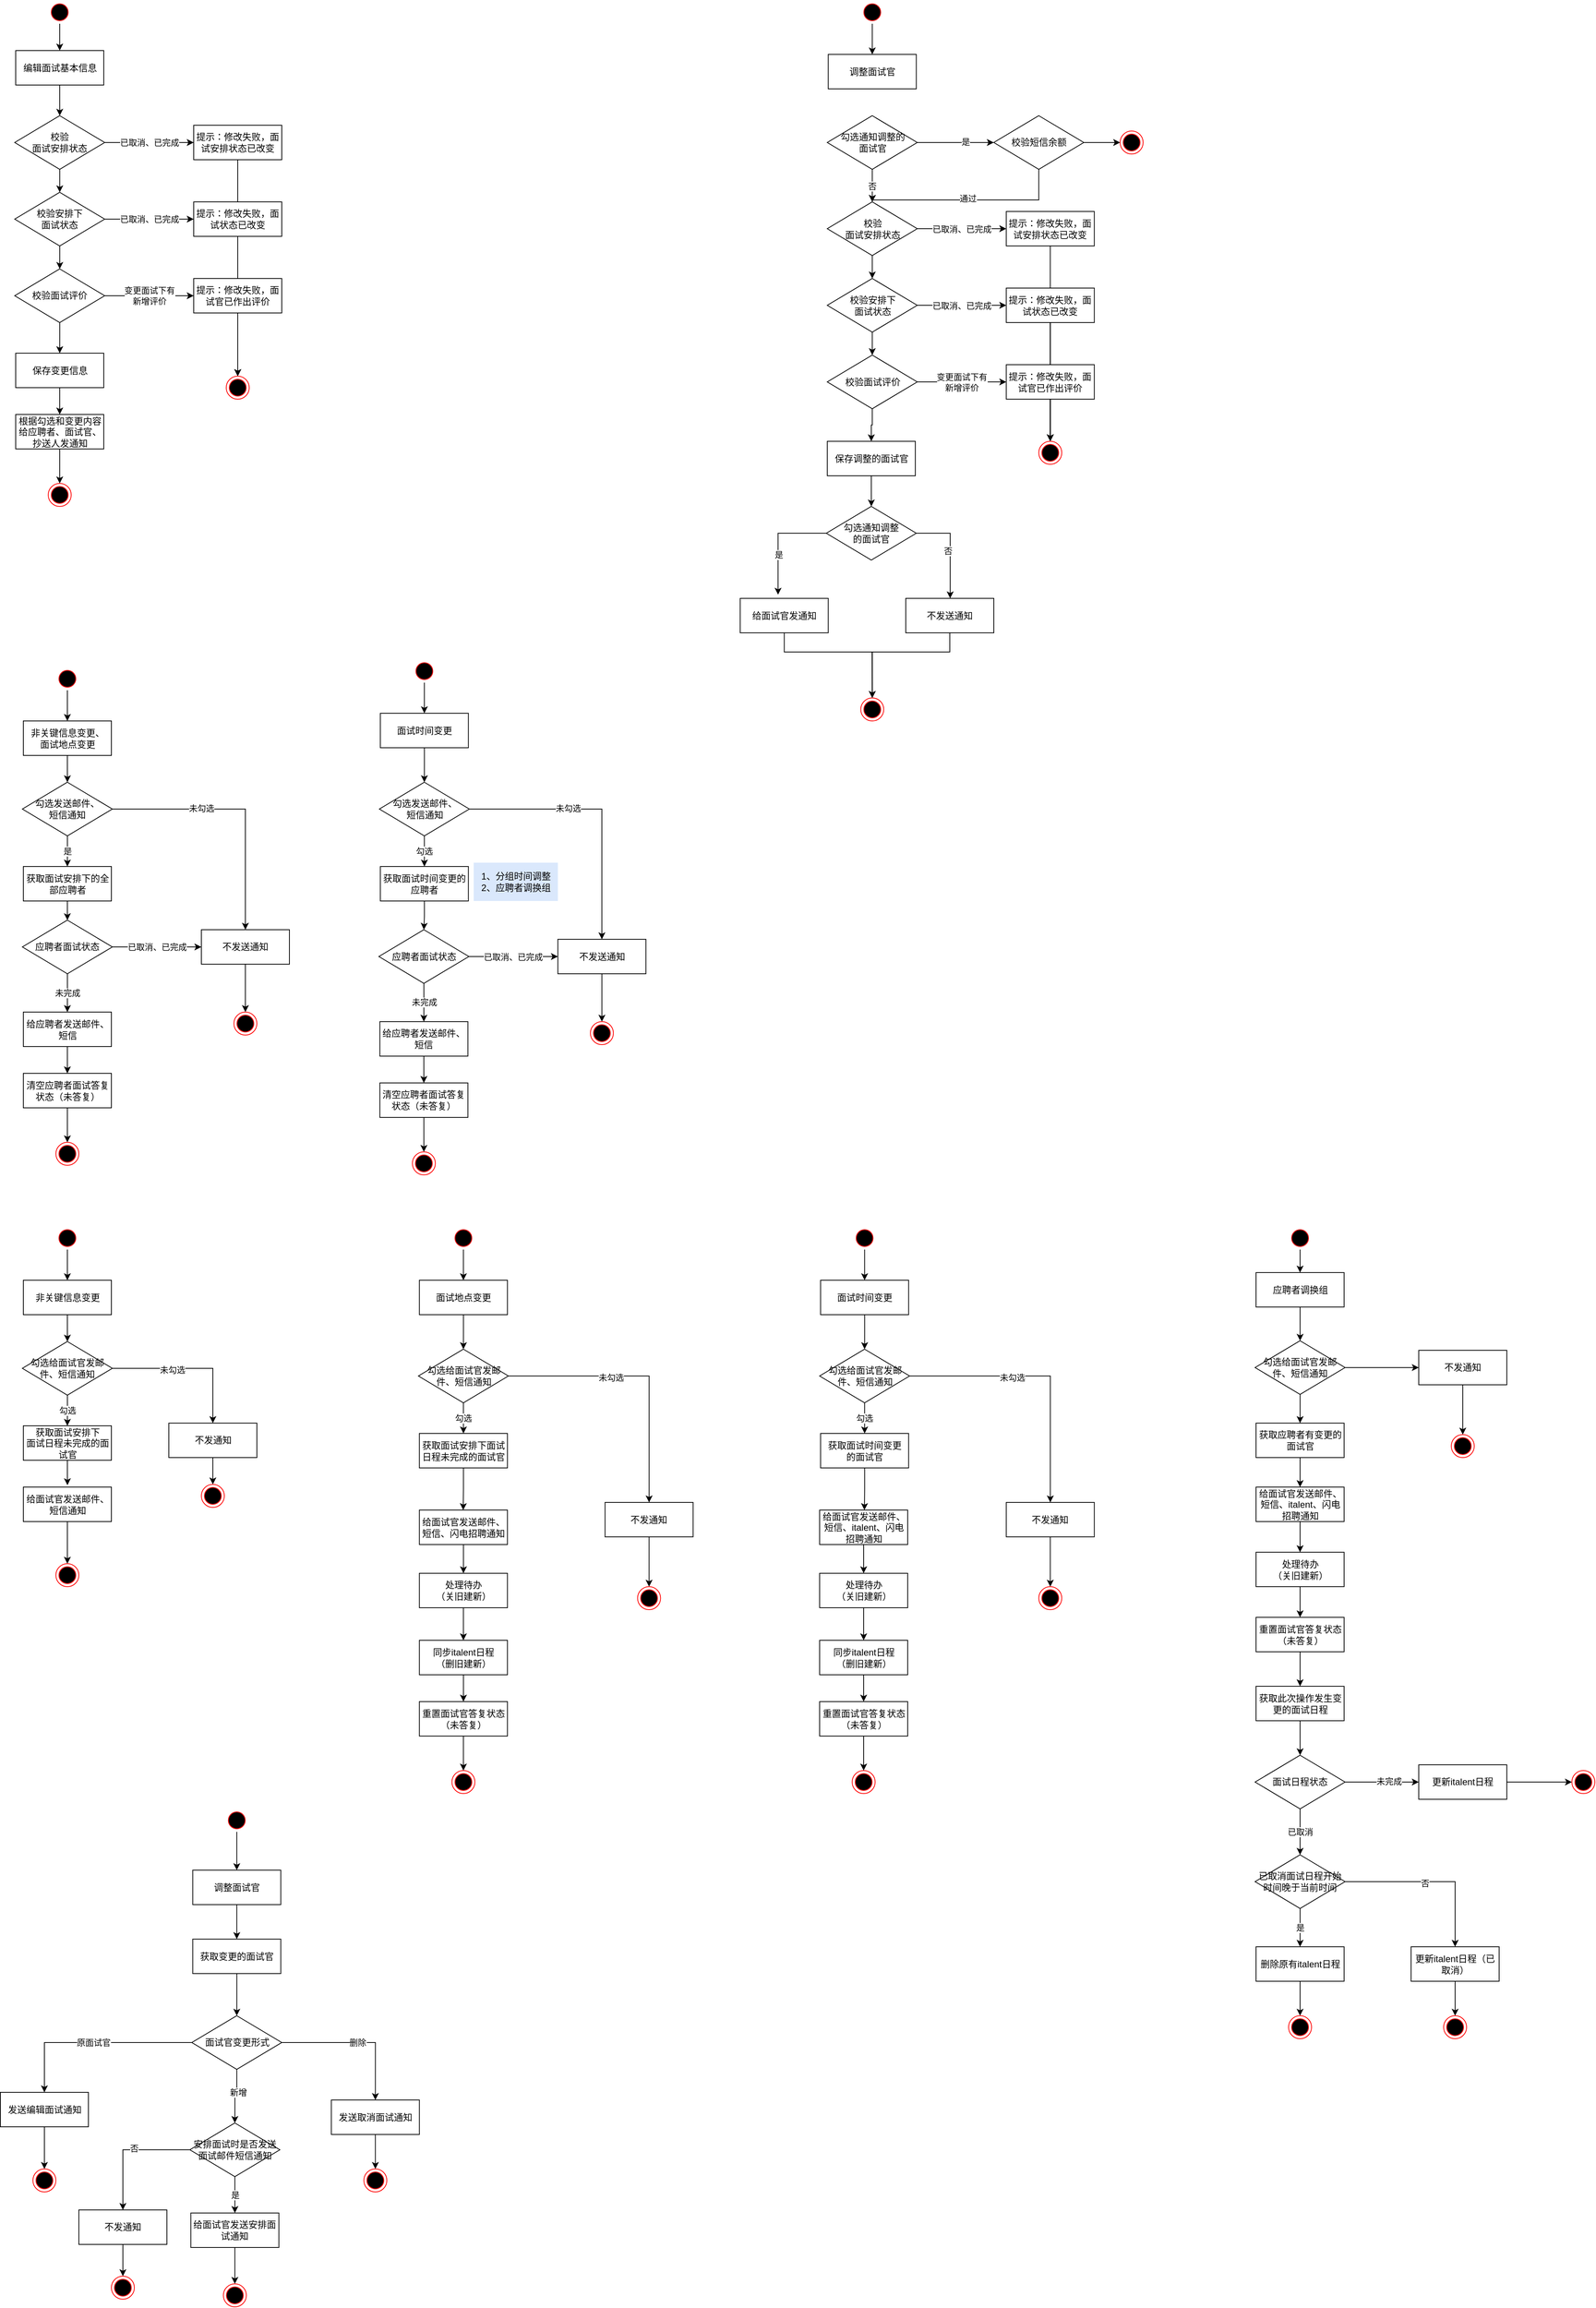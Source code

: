 <mxfile version="14.6.6" type="github">
  <diagram name="Page-1" id="e7e014a7-5840-1c2e-5031-d8a46d1fe8dd">
    <mxGraphModel dx="1038" dy="578" grid="1" gridSize="10" guides="1" tooltips="1" connect="1" arrows="1" fold="1" page="1" pageScale="1" pageWidth="4681" pageHeight="3300" background="none" math="0" shadow="0">
      <root>
        <mxCell id="0" />
        <mxCell id="1" parent="0" />
        <mxCell id="SFdsLE2ytojVS_g6Q4z1-54" value="" style="edgeStyle=orthogonalEdgeStyle;rounded=0;orthogonalLoop=1;jettySize=auto;html=1;" edge="1" parent="1" source="SFdsLE2ytojVS_g6Q4z1-41" target="SFdsLE2ytojVS_g6Q4z1-47">
          <mxGeometry relative="1" as="geometry" />
        </mxCell>
        <mxCell id="SFdsLE2ytojVS_g6Q4z1-41" value="" style="ellipse;html=1;shape=startState;fillColor=#000000;strokeColor=#ff0000;" vertex="1" parent="1">
          <mxGeometry x="130" y="30" width="30" height="30" as="geometry" />
        </mxCell>
        <mxCell id="SFdsLE2ytojVS_g6Q4z1-55" value="" style="edgeStyle=orthogonalEdgeStyle;rounded=0;orthogonalLoop=1;jettySize=auto;html=1;" edge="1" parent="1" source="SFdsLE2ytojVS_g6Q4z1-47" target="SFdsLE2ytojVS_g6Q4z1-49">
          <mxGeometry relative="1" as="geometry" />
        </mxCell>
        <mxCell id="SFdsLE2ytojVS_g6Q4z1-47" value="编辑面试基本信息&lt;br&gt;" style="rounded=0;whiteSpace=wrap;html=1;" vertex="1" parent="1">
          <mxGeometry x="87.5" y="95" width="115" height="45" as="geometry" />
        </mxCell>
        <mxCell id="SFdsLE2ytojVS_g6Q4z1-66" value="" style="edgeStyle=orthogonalEdgeStyle;rounded=0;orthogonalLoop=1;jettySize=auto;html=1;" edge="1" parent="1" source="SFdsLE2ytojVS_g6Q4z1-48" target="SFdsLE2ytojVS_g6Q4z1-53">
          <mxGeometry relative="1" as="geometry" />
        </mxCell>
        <mxCell id="SFdsLE2ytojVS_g6Q4z1-48" value="根据勾选和变更内容给应聘者、面试官、抄送人发通知" style="rounded=0;whiteSpace=wrap;html=1;" vertex="1" parent="1">
          <mxGeometry x="87.5" y="570" width="115" height="45" as="geometry" />
        </mxCell>
        <mxCell id="SFdsLE2ytojVS_g6Q4z1-56" value="" style="edgeStyle=orthogonalEdgeStyle;rounded=0;orthogonalLoop=1;jettySize=auto;html=1;" edge="1" parent="1" source="SFdsLE2ytojVS_g6Q4z1-49" target="SFdsLE2ytojVS_g6Q4z1-50">
          <mxGeometry relative="1" as="geometry" />
        </mxCell>
        <mxCell id="SFdsLE2ytojVS_g6Q4z1-58" value="已取消、已完成" style="edgeStyle=orthogonalEdgeStyle;rounded=0;orthogonalLoop=1;jettySize=auto;html=1;" edge="1" parent="1" source="SFdsLE2ytojVS_g6Q4z1-49" target="SFdsLE2ytojVS_g6Q4z1-57">
          <mxGeometry relative="1" as="geometry">
            <Array as="points">
              <mxPoint x="260" y="215" />
              <mxPoint x="260" y="215" />
            </Array>
          </mxGeometry>
        </mxCell>
        <mxCell id="SFdsLE2ytojVS_g6Q4z1-49" value="校验&lt;br&gt;面试安排状态" style="rhombus;whiteSpace=wrap;html=1;" vertex="1" parent="1">
          <mxGeometry x="86.25" y="180" width="117.5" height="70" as="geometry" />
        </mxCell>
        <mxCell id="SFdsLE2ytojVS_g6Q4z1-60" value="已取消、已完成" style="edgeStyle=orthogonalEdgeStyle;rounded=0;orthogonalLoop=1;jettySize=auto;html=1;" edge="1" parent="1" source="SFdsLE2ytojVS_g6Q4z1-50" target="SFdsLE2ytojVS_g6Q4z1-59">
          <mxGeometry relative="1" as="geometry" />
        </mxCell>
        <mxCell id="SFdsLE2ytojVS_g6Q4z1-61" value="" style="edgeStyle=orthogonalEdgeStyle;rounded=0;orthogonalLoop=1;jettySize=auto;html=1;" edge="1" parent="1" source="SFdsLE2ytojVS_g6Q4z1-50" target="SFdsLE2ytojVS_g6Q4z1-51">
          <mxGeometry relative="1" as="geometry" />
        </mxCell>
        <mxCell id="SFdsLE2ytojVS_g6Q4z1-50" value="校验安排下&lt;br&gt;面试状态" style="rhombus;whiteSpace=wrap;html=1;" vertex="1" parent="1">
          <mxGeometry x="86.25" y="280" width="117.5" height="70" as="geometry" />
        </mxCell>
        <mxCell id="SFdsLE2ytojVS_g6Q4z1-63" value="变更面试下有&lt;br&gt;新增评价" style="edgeStyle=orthogonalEdgeStyle;rounded=0;orthogonalLoop=1;jettySize=auto;html=1;" edge="1" parent="1" source="SFdsLE2ytojVS_g6Q4z1-51" target="SFdsLE2ytojVS_g6Q4z1-62">
          <mxGeometry relative="1" as="geometry" />
        </mxCell>
        <mxCell id="SFdsLE2ytojVS_g6Q4z1-64" value="" style="edgeStyle=orthogonalEdgeStyle;rounded=0;orthogonalLoop=1;jettySize=auto;html=1;" edge="1" parent="1" source="SFdsLE2ytojVS_g6Q4z1-51" target="SFdsLE2ytojVS_g6Q4z1-52">
          <mxGeometry relative="1" as="geometry" />
        </mxCell>
        <mxCell id="SFdsLE2ytojVS_g6Q4z1-51" value="校验面试评价" style="rhombus;whiteSpace=wrap;html=1;" vertex="1" parent="1">
          <mxGeometry x="86.25" y="380" width="117.5" height="70" as="geometry" />
        </mxCell>
        <mxCell id="SFdsLE2ytojVS_g6Q4z1-65" value="" style="edgeStyle=orthogonalEdgeStyle;rounded=0;orthogonalLoop=1;jettySize=auto;html=1;" edge="1" parent="1" source="SFdsLE2ytojVS_g6Q4z1-52" target="SFdsLE2ytojVS_g6Q4z1-48">
          <mxGeometry relative="1" as="geometry" />
        </mxCell>
        <mxCell id="SFdsLE2ytojVS_g6Q4z1-52" value="保存变更信息" style="rounded=0;whiteSpace=wrap;html=1;" vertex="1" parent="1">
          <mxGeometry x="87.5" y="490" width="115" height="45" as="geometry" />
        </mxCell>
        <mxCell id="SFdsLE2ytojVS_g6Q4z1-53" value="" style="ellipse;html=1;shape=endState;fillColor=#000000;strokeColor=#ff0000;" vertex="1" parent="1">
          <mxGeometry x="130" y="660" width="30" height="30" as="geometry" />
        </mxCell>
        <mxCell id="SFdsLE2ytojVS_g6Q4z1-71" style="edgeStyle=orthogonalEdgeStyle;rounded=0;orthogonalLoop=1;jettySize=auto;html=1;" edge="1" parent="1" source="SFdsLE2ytojVS_g6Q4z1-57" target="SFdsLE2ytojVS_g6Q4z1-67">
          <mxGeometry relative="1" as="geometry" />
        </mxCell>
        <mxCell id="SFdsLE2ytojVS_g6Q4z1-57" value="提示：修改失败，面试安排状态已改变" style="rounded=0;whiteSpace=wrap;html=1;" vertex="1" parent="1">
          <mxGeometry x="320" y="192.5" width="115" height="45" as="geometry" />
        </mxCell>
        <mxCell id="SFdsLE2ytojVS_g6Q4z1-69" style="edgeStyle=orthogonalEdgeStyle;rounded=0;orthogonalLoop=1;jettySize=auto;html=1;" edge="1" parent="1" source="SFdsLE2ytojVS_g6Q4z1-59" target="SFdsLE2ytojVS_g6Q4z1-67">
          <mxGeometry relative="1" as="geometry" />
        </mxCell>
        <mxCell id="SFdsLE2ytojVS_g6Q4z1-59" value="提示：修改失败，面试状态已改变" style="rounded=0;whiteSpace=wrap;html=1;" vertex="1" parent="1">
          <mxGeometry x="320" y="292.5" width="115" height="45" as="geometry" />
        </mxCell>
        <mxCell id="SFdsLE2ytojVS_g6Q4z1-68" value="" style="edgeStyle=orthogonalEdgeStyle;rounded=0;orthogonalLoop=1;jettySize=auto;html=1;" edge="1" parent="1" source="SFdsLE2ytojVS_g6Q4z1-62" target="SFdsLE2ytojVS_g6Q4z1-67">
          <mxGeometry relative="1" as="geometry" />
        </mxCell>
        <mxCell id="SFdsLE2ytojVS_g6Q4z1-62" value="提示：修改失败，面试官已作出评价" style="rounded=0;whiteSpace=wrap;html=1;" vertex="1" parent="1">
          <mxGeometry x="320" y="392.5" width="115" height="45" as="geometry" />
        </mxCell>
        <mxCell id="SFdsLE2ytojVS_g6Q4z1-67" value="" style="ellipse;html=1;shape=endState;fillColor=#000000;strokeColor=#ff0000;" vertex="1" parent="1">
          <mxGeometry x="362.5" y="520" width="30" height="30" as="geometry" />
        </mxCell>
        <mxCell id="SFdsLE2ytojVS_g6Q4z1-93" value="" style="edgeStyle=orthogonalEdgeStyle;rounded=0;orthogonalLoop=1;jettySize=auto;html=1;" edge="1" parent="1" source="SFdsLE2ytojVS_g6Q4z1-72" target="SFdsLE2ytojVS_g6Q4z1-74">
          <mxGeometry relative="1" as="geometry" />
        </mxCell>
        <mxCell id="SFdsLE2ytojVS_g6Q4z1-72" value="" style="ellipse;html=1;shape=startState;fillColor=#000000;strokeColor=#ff0000;" vertex="1" parent="1">
          <mxGeometry x="1191.25" y="30" width="30" height="30" as="geometry" />
        </mxCell>
        <mxCell id="SFdsLE2ytojVS_g6Q4z1-74" value="调整面试官" style="rounded=0;whiteSpace=wrap;html=1;" vertex="1" parent="1">
          <mxGeometry x="1148.75" y="100" width="115" height="45" as="geometry" />
        </mxCell>
        <mxCell id="SFdsLE2ytojVS_g6Q4z1-75" value="" style="edgeStyle=orthogonalEdgeStyle;rounded=0;orthogonalLoop=1;jettySize=auto;html=1;" edge="1" parent="1" source="SFdsLE2ytojVS_g6Q4z1-77" target="SFdsLE2ytojVS_g6Q4z1-80">
          <mxGeometry relative="1" as="geometry" />
        </mxCell>
        <mxCell id="SFdsLE2ytojVS_g6Q4z1-76" value="已取消、已完成" style="edgeStyle=orthogonalEdgeStyle;rounded=0;orthogonalLoop=1;jettySize=auto;html=1;" edge="1" parent="1" source="SFdsLE2ytojVS_g6Q4z1-77" target="SFdsLE2ytojVS_g6Q4z1-83">
          <mxGeometry relative="1" as="geometry">
            <Array as="points">
              <mxPoint x="1321.25" y="327.5" />
              <mxPoint x="1321.25" y="327.5" />
            </Array>
          </mxGeometry>
        </mxCell>
        <mxCell id="SFdsLE2ytojVS_g6Q4z1-77" value="校验&lt;br&gt;面试安排状态" style="rhombus;whiteSpace=wrap;html=1;" vertex="1" parent="1">
          <mxGeometry x="1147.5" y="292.5" width="117.5" height="70" as="geometry" />
        </mxCell>
        <mxCell id="SFdsLE2ytojVS_g6Q4z1-78" value="已取消、已完成" style="edgeStyle=orthogonalEdgeStyle;rounded=0;orthogonalLoop=1;jettySize=auto;html=1;" edge="1" parent="1" source="SFdsLE2ytojVS_g6Q4z1-80" target="SFdsLE2ytojVS_g6Q4z1-84">
          <mxGeometry relative="1" as="geometry" />
        </mxCell>
        <mxCell id="SFdsLE2ytojVS_g6Q4z1-79" value="" style="edgeStyle=orthogonalEdgeStyle;rounded=0;orthogonalLoop=1;jettySize=auto;html=1;" edge="1" parent="1" source="SFdsLE2ytojVS_g6Q4z1-80" target="SFdsLE2ytojVS_g6Q4z1-82">
          <mxGeometry relative="1" as="geometry" />
        </mxCell>
        <mxCell id="SFdsLE2ytojVS_g6Q4z1-80" value="校验安排下&lt;br&gt;面试状态" style="rhombus;whiteSpace=wrap;html=1;" vertex="1" parent="1">
          <mxGeometry x="1147.5" y="392.5" width="117.5" height="70" as="geometry" />
        </mxCell>
        <mxCell id="SFdsLE2ytojVS_g6Q4z1-81" value="变更面试下有&lt;br&gt;新增评价" style="edgeStyle=orthogonalEdgeStyle;rounded=0;orthogonalLoop=1;jettySize=auto;html=1;" edge="1" parent="1" source="SFdsLE2ytojVS_g6Q4z1-82" target="SFdsLE2ytojVS_g6Q4z1-85">
          <mxGeometry relative="1" as="geometry" />
        </mxCell>
        <mxCell id="SFdsLE2ytojVS_g6Q4z1-103" value="" style="edgeStyle=orthogonalEdgeStyle;rounded=0;orthogonalLoop=1;jettySize=auto;html=1;" edge="1" parent="1" source="SFdsLE2ytojVS_g6Q4z1-82" target="SFdsLE2ytojVS_g6Q4z1-95">
          <mxGeometry relative="1" as="geometry" />
        </mxCell>
        <mxCell id="SFdsLE2ytojVS_g6Q4z1-82" value="校验面试评价" style="rhombus;whiteSpace=wrap;html=1;" vertex="1" parent="1">
          <mxGeometry x="1147.5" y="492.5" width="117.5" height="70" as="geometry" />
        </mxCell>
        <mxCell id="SFdsLE2ytojVS_g6Q4z1-89" style="edgeStyle=orthogonalEdgeStyle;rounded=0;orthogonalLoop=1;jettySize=auto;html=1;entryX=0.5;entryY=0;entryDx=0;entryDy=0;" edge="1" parent="1" source="SFdsLE2ytojVS_g6Q4z1-83" target="SFdsLE2ytojVS_g6Q4z1-86">
          <mxGeometry relative="1" as="geometry" />
        </mxCell>
        <mxCell id="SFdsLE2ytojVS_g6Q4z1-83" value="提示：修改失败，面试安排状态已改变" style="rounded=0;whiteSpace=wrap;html=1;" vertex="1" parent="1">
          <mxGeometry x="1381.25" y="305" width="115" height="45" as="geometry" />
        </mxCell>
        <mxCell id="SFdsLE2ytojVS_g6Q4z1-88" style="edgeStyle=orthogonalEdgeStyle;rounded=0;orthogonalLoop=1;jettySize=auto;html=1;" edge="1" parent="1" source="SFdsLE2ytojVS_g6Q4z1-84" target="SFdsLE2ytojVS_g6Q4z1-86">
          <mxGeometry relative="1" as="geometry" />
        </mxCell>
        <mxCell id="SFdsLE2ytojVS_g6Q4z1-84" value="提示：修改失败，面试状态已改变" style="rounded=0;whiteSpace=wrap;html=1;" vertex="1" parent="1">
          <mxGeometry x="1381.25" y="405" width="115" height="45" as="geometry" />
        </mxCell>
        <mxCell id="SFdsLE2ytojVS_g6Q4z1-87" value="" style="edgeStyle=orthogonalEdgeStyle;rounded=0;orthogonalLoop=1;jettySize=auto;html=1;" edge="1" parent="1" source="SFdsLE2ytojVS_g6Q4z1-85" target="SFdsLE2ytojVS_g6Q4z1-86">
          <mxGeometry relative="1" as="geometry" />
        </mxCell>
        <mxCell id="SFdsLE2ytojVS_g6Q4z1-85" value="提示：修改失败，面试官已作出评价" style="rounded=0;whiteSpace=wrap;html=1;" vertex="1" parent="1">
          <mxGeometry x="1381.25" y="505" width="115" height="45" as="geometry" />
        </mxCell>
        <mxCell id="SFdsLE2ytojVS_g6Q4z1-86" value="" style="ellipse;html=1;shape=endState;fillColor=#000000;strokeColor=#ff0000;" vertex="1" parent="1">
          <mxGeometry x="1423.75" y="605" width="30" height="30" as="geometry" />
        </mxCell>
        <mxCell id="SFdsLE2ytojVS_g6Q4z1-104" value="" style="edgeStyle=orthogonalEdgeStyle;rounded=0;orthogonalLoop=1;jettySize=auto;html=1;" edge="1" parent="1" source="SFdsLE2ytojVS_g6Q4z1-95" target="SFdsLE2ytojVS_g6Q4z1-96">
          <mxGeometry relative="1" as="geometry" />
        </mxCell>
        <mxCell id="SFdsLE2ytojVS_g6Q4z1-95" value="保存调整的面试官" style="rounded=0;whiteSpace=wrap;html=1;" vertex="1" parent="1">
          <mxGeometry x="1147.5" y="605" width="115" height="45" as="geometry" />
        </mxCell>
        <mxCell id="SFdsLE2ytojVS_g6Q4z1-109" style="edgeStyle=orthogonalEdgeStyle;rounded=0;orthogonalLoop=1;jettySize=auto;html=1;" edge="1" parent="1" source="SFdsLE2ytojVS_g6Q4z1-96" target="SFdsLE2ytojVS_g6Q4z1-108">
          <mxGeometry relative="1" as="geometry">
            <Array as="points">
              <mxPoint x="1308" y="725" />
            </Array>
          </mxGeometry>
        </mxCell>
        <mxCell id="SFdsLE2ytojVS_g6Q4z1-110" value="否" style="edgeLabel;html=1;align=center;verticalAlign=middle;resizable=0;points=[];" vertex="1" connectable="0" parent="SFdsLE2ytojVS_g6Q4z1-109">
          <mxGeometry x="0.028" y="-3" relative="1" as="geometry">
            <mxPoint as="offset" />
          </mxGeometry>
        </mxCell>
        <mxCell id="SFdsLE2ytojVS_g6Q4z1-111" style="edgeStyle=orthogonalEdgeStyle;rounded=0;orthogonalLoop=1;jettySize=auto;html=1;entryX=0.43;entryY=-0.107;entryDx=0;entryDy=0;entryPerimeter=0;" edge="1" parent="1" source="SFdsLE2ytojVS_g6Q4z1-96" target="SFdsLE2ytojVS_g6Q4z1-98">
          <mxGeometry relative="1" as="geometry">
            <Array as="points">
              <mxPoint x="1083" y="725" />
            </Array>
          </mxGeometry>
        </mxCell>
        <mxCell id="SFdsLE2ytojVS_g6Q4z1-112" value="是" style="edgeLabel;html=1;align=center;verticalAlign=middle;resizable=0;points=[];" vertex="1" connectable="0" parent="SFdsLE2ytojVS_g6Q4z1-111">
          <mxGeometry x="0.274" y="1" relative="1" as="geometry">
            <mxPoint as="offset" />
          </mxGeometry>
        </mxCell>
        <mxCell id="SFdsLE2ytojVS_g6Q4z1-96" value="勾选通知调整&lt;br&gt;的面试官" style="rhombus;whiteSpace=wrap;html=1;" vertex="1" parent="1">
          <mxGeometry x="1146.25" y="690" width="117.5" height="70" as="geometry" />
        </mxCell>
        <mxCell id="SFdsLE2ytojVS_g6Q4z1-115" style="edgeStyle=orthogonalEdgeStyle;rounded=0;orthogonalLoop=1;jettySize=auto;html=1;entryX=0.5;entryY=0;entryDx=0;entryDy=0;" edge="1" parent="1" source="SFdsLE2ytojVS_g6Q4z1-98" target="SFdsLE2ytojVS_g6Q4z1-106">
          <mxGeometry relative="1" as="geometry">
            <Array as="points">
              <mxPoint x="1091" y="880" />
              <mxPoint x="1206" y="880" />
            </Array>
          </mxGeometry>
        </mxCell>
        <mxCell id="SFdsLE2ytojVS_g6Q4z1-98" value="给面试官发通知" style="rounded=0;whiteSpace=wrap;html=1;" vertex="1" parent="1">
          <mxGeometry x="1033.75" y="810" width="115" height="45" as="geometry" />
        </mxCell>
        <mxCell id="SFdsLE2ytojVS_g6Q4z1-106" value="" style="ellipse;html=1;shape=endState;fillColor=#000000;strokeColor=#ff0000;" vertex="1" parent="1">
          <mxGeometry x="1191.25" y="940" width="30" height="30" as="geometry" />
        </mxCell>
        <mxCell id="SFdsLE2ytojVS_g6Q4z1-114" style="edgeStyle=orthogonalEdgeStyle;rounded=0;orthogonalLoop=1;jettySize=auto;html=1;" edge="1" parent="1" source="SFdsLE2ytojVS_g6Q4z1-108" target="SFdsLE2ytojVS_g6Q4z1-106">
          <mxGeometry relative="1" as="geometry">
            <Array as="points">
              <mxPoint x="1308" y="880" />
              <mxPoint x="1206" y="880" />
            </Array>
          </mxGeometry>
        </mxCell>
        <mxCell id="SFdsLE2ytojVS_g6Q4z1-108" value="不发送通知" style="rounded=0;whiteSpace=wrap;html=1;" vertex="1" parent="1">
          <mxGeometry x="1250" y="810" width="115" height="45" as="geometry" />
        </mxCell>
        <mxCell id="SFdsLE2ytojVS_g6Q4z1-125" value="" style="edgeStyle=orthogonalEdgeStyle;rounded=0;orthogonalLoop=1;jettySize=auto;html=1;" edge="1" parent="1" source="SFdsLE2ytojVS_g6Q4z1-116" target="SFdsLE2ytojVS_g6Q4z1-118">
          <mxGeometry relative="1" as="geometry" />
        </mxCell>
        <mxCell id="SFdsLE2ytojVS_g6Q4z1-116" value="" style="ellipse;html=1;shape=startState;fillColor=#000000;strokeColor=#ff0000;" vertex="1" parent="1">
          <mxGeometry x="140" y="900" width="30" height="30" as="geometry" />
        </mxCell>
        <mxCell id="SFdsLE2ytojVS_g6Q4z1-126" value="" style="edgeStyle=orthogonalEdgeStyle;rounded=0;orthogonalLoop=1;jettySize=auto;html=1;" edge="1" parent="1" source="SFdsLE2ytojVS_g6Q4z1-118" target="SFdsLE2ytojVS_g6Q4z1-122">
          <mxGeometry relative="1" as="geometry" />
        </mxCell>
        <mxCell id="SFdsLE2ytojVS_g6Q4z1-118" value="非关键信息变更、&lt;br&gt;面试地点变更" style="rounded=0;whiteSpace=wrap;html=1;" vertex="1" parent="1">
          <mxGeometry x="97.5" y="970" width="115" height="45" as="geometry" />
        </mxCell>
        <mxCell id="SFdsLE2ytojVS_g6Q4z1-128" value="" style="edgeStyle=orthogonalEdgeStyle;rounded=0;orthogonalLoop=1;jettySize=auto;html=1;" edge="1" parent="1" source="SFdsLE2ytojVS_g6Q4z1-119" target="SFdsLE2ytojVS_g6Q4z1-120">
          <mxGeometry relative="1" as="geometry" />
        </mxCell>
        <mxCell id="SFdsLE2ytojVS_g6Q4z1-119" value="获取面试安排下的全部应聘者" style="rounded=0;whiteSpace=wrap;html=1;" vertex="1" parent="1">
          <mxGeometry x="97.5" y="1160" width="115" height="45" as="geometry" />
        </mxCell>
        <mxCell id="SFdsLE2ytojVS_g6Q4z1-129" value="未完成" style="edgeStyle=orthogonalEdgeStyle;rounded=0;orthogonalLoop=1;jettySize=auto;html=1;" edge="1" parent="1" source="SFdsLE2ytojVS_g6Q4z1-120" target="SFdsLE2ytojVS_g6Q4z1-121">
          <mxGeometry relative="1" as="geometry" />
        </mxCell>
        <mxCell id="SFdsLE2ytojVS_g6Q4z1-136" value="已取消、已完成" style="edgeStyle=orthogonalEdgeStyle;rounded=0;orthogonalLoop=1;jettySize=auto;html=1;" edge="1" parent="1" source="SFdsLE2ytojVS_g6Q4z1-120" target="SFdsLE2ytojVS_g6Q4z1-133">
          <mxGeometry relative="1" as="geometry" />
        </mxCell>
        <mxCell id="SFdsLE2ytojVS_g6Q4z1-120" value="应聘者面试状态" style="rhombus;whiteSpace=wrap;html=1;" vertex="1" parent="1">
          <mxGeometry x="96.25" y="1230" width="117.5" height="70" as="geometry" />
        </mxCell>
        <mxCell id="SFdsLE2ytojVS_g6Q4z1-131" value="" style="edgeStyle=orthogonalEdgeStyle;rounded=0;orthogonalLoop=1;jettySize=auto;html=1;" edge="1" parent="1" source="SFdsLE2ytojVS_g6Q4z1-121" target="SFdsLE2ytojVS_g6Q4z1-123">
          <mxGeometry relative="1" as="geometry" />
        </mxCell>
        <mxCell id="SFdsLE2ytojVS_g6Q4z1-121" value="给应聘者发送邮件、短信" style="rounded=0;whiteSpace=wrap;html=1;" vertex="1" parent="1">
          <mxGeometry x="97.5" y="1350" width="115" height="45" as="geometry" />
        </mxCell>
        <mxCell id="SFdsLE2ytojVS_g6Q4z1-127" value="是" style="edgeStyle=orthogonalEdgeStyle;rounded=0;orthogonalLoop=1;jettySize=auto;html=1;" edge="1" parent="1" source="SFdsLE2ytojVS_g6Q4z1-122" target="SFdsLE2ytojVS_g6Q4z1-119">
          <mxGeometry relative="1" as="geometry" />
        </mxCell>
        <mxCell id="SFdsLE2ytojVS_g6Q4z1-134" style="edgeStyle=orthogonalEdgeStyle;rounded=0;orthogonalLoop=1;jettySize=auto;html=1;" edge="1" parent="1" source="SFdsLE2ytojVS_g6Q4z1-122" target="SFdsLE2ytojVS_g6Q4z1-133">
          <mxGeometry relative="1" as="geometry" />
        </mxCell>
        <mxCell id="SFdsLE2ytojVS_g6Q4z1-135" value="未勾选" style="edgeLabel;html=1;align=center;verticalAlign=middle;resizable=0;points=[];" vertex="1" connectable="0" parent="SFdsLE2ytojVS_g6Q4z1-134">
          <mxGeometry x="-0.303" y="1" relative="1" as="geometry">
            <mxPoint as="offset" />
          </mxGeometry>
        </mxCell>
        <mxCell id="SFdsLE2ytojVS_g6Q4z1-122" value="勾选发送邮件、&lt;br&gt;短信通知" style="rhombus;whiteSpace=wrap;html=1;" vertex="1" parent="1">
          <mxGeometry x="96.25" y="1050" width="117.5" height="70" as="geometry" />
        </mxCell>
        <mxCell id="SFdsLE2ytojVS_g6Q4z1-132" value="" style="edgeStyle=orthogonalEdgeStyle;rounded=0;orthogonalLoop=1;jettySize=auto;html=1;" edge="1" parent="1" source="SFdsLE2ytojVS_g6Q4z1-123" target="SFdsLE2ytojVS_g6Q4z1-124">
          <mxGeometry relative="1" as="geometry" />
        </mxCell>
        <mxCell id="SFdsLE2ytojVS_g6Q4z1-123" value="清空应聘者面试答复状态（未答复）" style="rounded=0;whiteSpace=wrap;html=1;" vertex="1" parent="1">
          <mxGeometry x="97.5" y="1430" width="115" height="45" as="geometry" />
        </mxCell>
        <mxCell id="SFdsLE2ytojVS_g6Q4z1-124" value="" style="ellipse;html=1;shape=endState;fillColor=#000000;strokeColor=#ff0000;" vertex="1" parent="1">
          <mxGeometry x="140" y="1520" width="30" height="30" as="geometry" />
        </mxCell>
        <mxCell id="SFdsLE2ytojVS_g6Q4z1-140" value="" style="edgeStyle=orthogonalEdgeStyle;rounded=0;orthogonalLoop=1;jettySize=auto;html=1;" edge="1" parent="1" source="SFdsLE2ytojVS_g6Q4z1-133" target="SFdsLE2ytojVS_g6Q4z1-137">
          <mxGeometry relative="1" as="geometry" />
        </mxCell>
        <mxCell id="SFdsLE2ytojVS_g6Q4z1-133" value="不发送通知" style="rounded=0;whiteSpace=wrap;html=1;" vertex="1" parent="1">
          <mxGeometry x="330" y="1242.5" width="115" height="45" as="geometry" />
        </mxCell>
        <mxCell id="SFdsLE2ytojVS_g6Q4z1-137" value="" style="ellipse;html=1;shape=endState;fillColor=#000000;strokeColor=#ff0000;" vertex="1" parent="1">
          <mxGeometry x="372.5" y="1350" width="30" height="30" as="geometry" />
        </mxCell>
        <mxCell id="SFdsLE2ytojVS_g6Q4z1-157" value="" style="edgeStyle=orthogonalEdgeStyle;rounded=0;orthogonalLoop=1;jettySize=auto;html=1;" edge="1" parent="1" source="SFdsLE2ytojVS_g6Q4z1-141" target="SFdsLE2ytojVS_g6Q4z1-143">
          <mxGeometry relative="1" as="geometry" />
        </mxCell>
        <mxCell id="SFdsLE2ytojVS_g6Q4z1-141" value="" style="ellipse;html=1;shape=startState;fillColor=#000000;strokeColor=#ff0000;" vertex="1" parent="1">
          <mxGeometry x="606.25" y="890" width="30" height="30" as="geometry" />
        </mxCell>
        <mxCell id="SFdsLE2ytojVS_g6Q4z1-158" value="" style="edgeStyle=orthogonalEdgeStyle;rounded=0;orthogonalLoop=1;jettySize=auto;html=1;" edge="1" parent="1" source="SFdsLE2ytojVS_g6Q4z1-143" target="SFdsLE2ytojVS_g6Q4z1-144">
          <mxGeometry relative="1" as="geometry" />
        </mxCell>
        <mxCell id="SFdsLE2ytojVS_g6Q4z1-143" value="面试时间变更" style="rounded=0;whiteSpace=wrap;html=1;" vertex="1" parent="1">
          <mxGeometry x="563.75" y="960" width="115" height="45" as="geometry" />
        </mxCell>
        <mxCell id="SFdsLE2ytojVS_g6Q4z1-159" value="勾选" style="edgeStyle=orthogonalEdgeStyle;rounded=0;orthogonalLoop=1;jettySize=auto;html=1;" edge="1" parent="1" source="SFdsLE2ytojVS_g6Q4z1-144" target="SFdsLE2ytojVS_g6Q4z1-145">
          <mxGeometry relative="1" as="geometry" />
        </mxCell>
        <mxCell id="SFdsLE2ytojVS_g6Q4z1-161" style="edgeStyle=orthogonalEdgeStyle;rounded=0;orthogonalLoop=1;jettySize=auto;html=1;" edge="1" parent="1" source="SFdsLE2ytojVS_g6Q4z1-144" target="SFdsLE2ytojVS_g6Q4z1-155">
          <mxGeometry relative="1" as="geometry" />
        </mxCell>
        <mxCell id="SFdsLE2ytojVS_g6Q4z1-162" value="未勾选" style="edgeLabel;html=1;align=center;verticalAlign=middle;resizable=0;points=[];" vertex="1" connectable="0" parent="SFdsLE2ytojVS_g6Q4z1-161">
          <mxGeometry x="-0.247" y="1" relative="1" as="geometry">
            <mxPoint as="offset" />
          </mxGeometry>
        </mxCell>
        <mxCell id="SFdsLE2ytojVS_g6Q4z1-144" value="勾选发送邮件、&lt;br&gt;短信通知" style="rhombus;whiteSpace=wrap;html=1;" vertex="1" parent="1">
          <mxGeometry x="562.5" y="1050" width="117.5" height="70" as="geometry" />
        </mxCell>
        <mxCell id="SFdsLE2ytojVS_g6Q4z1-160" value="" style="edgeStyle=orthogonalEdgeStyle;rounded=0;orthogonalLoop=1;jettySize=auto;html=1;" edge="1" parent="1" source="SFdsLE2ytojVS_g6Q4z1-145" target="SFdsLE2ytojVS_g6Q4z1-148">
          <mxGeometry relative="1" as="geometry" />
        </mxCell>
        <mxCell id="SFdsLE2ytojVS_g6Q4z1-145" value="获取面试时间变更的应聘者" style="rounded=0;whiteSpace=wrap;html=1;" vertex="1" parent="1">
          <mxGeometry x="563.75" y="1160" width="115" height="45" as="geometry" />
        </mxCell>
        <mxCell id="SFdsLE2ytojVS_g6Q4z1-146" value="未完成" style="edgeStyle=orthogonalEdgeStyle;rounded=0;orthogonalLoop=1;jettySize=auto;html=1;" edge="1" parent="1" source="SFdsLE2ytojVS_g6Q4z1-148" target="SFdsLE2ytojVS_g6Q4z1-150">
          <mxGeometry relative="1" as="geometry" />
        </mxCell>
        <mxCell id="SFdsLE2ytojVS_g6Q4z1-147" value="已取消、已完成" style="edgeStyle=orthogonalEdgeStyle;rounded=0;orthogonalLoop=1;jettySize=auto;html=1;" edge="1" parent="1" source="SFdsLE2ytojVS_g6Q4z1-148" target="SFdsLE2ytojVS_g6Q4z1-155">
          <mxGeometry relative="1" as="geometry" />
        </mxCell>
        <mxCell id="SFdsLE2ytojVS_g6Q4z1-148" value="应聘者面试状态" style="rhombus;whiteSpace=wrap;html=1;" vertex="1" parent="1">
          <mxGeometry x="561.88" y="1242.5" width="117.5" height="70" as="geometry" />
        </mxCell>
        <mxCell id="SFdsLE2ytojVS_g6Q4z1-149" value="" style="edgeStyle=orthogonalEdgeStyle;rounded=0;orthogonalLoop=1;jettySize=auto;html=1;" edge="1" parent="1" source="SFdsLE2ytojVS_g6Q4z1-150" target="SFdsLE2ytojVS_g6Q4z1-152">
          <mxGeometry relative="1" as="geometry" />
        </mxCell>
        <mxCell id="SFdsLE2ytojVS_g6Q4z1-150" value="给应聘者发送邮件、短信" style="rounded=0;whiteSpace=wrap;html=1;" vertex="1" parent="1">
          <mxGeometry x="563.13" y="1362.5" width="115" height="45" as="geometry" />
        </mxCell>
        <mxCell id="SFdsLE2ytojVS_g6Q4z1-151" value="" style="edgeStyle=orthogonalEdgeStyle;rounded=0;orthogonalLoop=1;jettySize=auto;html=1;" edge="1" parent="1" source="SFdsLE2ytojVS_g6Q4z1-152" target="SFdsLE2ytojVS_g6Q4z1-153">
          <mxGeometry relative="1" as="geometry" />
        </mxCell>
        <mxCell id="SFdsLE2ytojVS_g6Q4z1-152" value="清空应聘者面试答复状态（未答复）" style="rounded=0;whiteSpace=wrap;html=1;" vertex="1" parent="1">
          <mxGeometry x="563.13" y="1442.5" width="115" height="45" as="geometry" />
        </mxCell>
        <mxCell id="SFdsLE2ytojVS_g6Q4z1-153" value="" style="ellipse;html=1;shape=endState;fillColor=#000000;strokeColor=#ff0000;" vertex="1" parent="1">
          <mxGeometry x="605.63" y="1532.5" width="30" height="30" as="geometry" />
        </mxCell>
        <mxCell id="SFdsLE2ytojVS_g6Q4z1-154" value="" style="edgeStyle=orthogonalEdgeStyle;rounded=0;orthogonalLoop=1;jettySize=auto;html=1;" edge="1" parent="1" source="SFdsLE2ytojVS_g6Q4z1-155" target="SFdsLE2ytojVS_g6Q4z1-156">
          <mxGeometry relative="1" as="geometry" />
        </mxCell>
        <mxCell id="SFdsLE2ytojVS_g6Q4z1-155" value="不发送通知" style="rounded=0;whiteSpace=wrap;html=1;" vertex="1" parent="1">
          <mxGeometry x="795.63" y="1255" width="115" height="45" as="geometry" />
        </mxCell>
        <mxCell id="SFdsLE2ytojVS_g6Q4z1-156" value="" style="ellipse;html=1;shape=endState;fillColor=#000000;strokeColor=#ff0000;" vertex="1" parent="1">
          <mxGeometry x="838.13" y="1362.5" width="30" height="30" as="geometry" />
        </mxCell>
        <mxCell id="SFdsLE2ytojVS_g6Q4z1-163" value="1、分组时间调整&lt;br&gt;2、应聘者调换组" style="text;align=center;verticalAlign=middle;rounded=0;fillColor=#dae8fc;whiteSpace=wrap;html=1;" vertex="1" parent="1">
          <mxGeometry x="685.63" y="1155" width="110" height="50" as="geometry" />
        </mxCell>
        <mxCell id="SFdsLE2ytojVS_g6Q4z1-173" value="" style="edgeStyle=orthogonalEdgeStyle;rounded=0;orthogonalLoop=1;jettySize=auto;html=1;fontColor=#000000;" edge="1" parent="1" source="SFdsLE2ytojVS_g6Q4z1-164" target="SFdsLE2ytojVS_g6Q4z1-166">
          <mxGeometry relative="1" as="geometry" />
        </mxCell>
        <mxCell id="SFdsLE2ytojVS_g6Q4z1-164" value="" style="ellipse;html=1;shape=startState;fillColor=#000000;strokeColor=#ff0000;fontColor=#000000;" vertex="1" parent="1">
          <mxGeometry x="140" y="1630" width="30" height="30" as="geometry" />
        </mxCell>
        <mxCell id="SFdsLE2ytojVS_g6Q4z1-174" value="" style="edgeStyle=orthogonalEdgeStyle;rounded=0;orthogonalLoop=1;jettySize=auto;html=1;fontColor=#000000;" edge="1" parent="1" source="SFdsLE2ytojVS_g6Q4z1-166" target="SFdsLE2ytojVS_g6Q4z1-167">
          <mxGeometry relative="1" as="geometry" />
        </mxCell>
        <mxCell id="SFdsLE2ytojVS_g6Q4z1-166" value="非关键信息变更" style="rounded=0;whiteSpace=wrap;html=1;" vertex="1" parent="1">
          <mxGeometry x="97.5" y="1700" width="115" height="45" as="geometry" />
        </mxCell>
        <mxCell id="SFdsLE2ytojVS_g6Q4z1-175" value="勾选" style="edgeStyle=orthogonalEdgeStyle;rounded=0;orthogonalLoop=1;jettySize=auto;html=1;fontColor=#000000;" edge="1" parent="1" source="SFdsLE2ytojVS_g6Q4z1-167" target="SFdsLE2ytojVS_g6Q4z1-168">
          <mxGeometry relative="1" as="geometry" />
        </mxCell>
        <mxCell id="SFdsLE2ytojVS_g6Q4z1-180" style="edgeStyle=orthogonalEdgeStyle;rounded=0;orthogonalLoop=1;jettySize=auto;html=1;fontColor=#000000;" edge="1" parent="1" source="SFdsLE2ytojVS_g6Q4z1-167" target="SFdsLE2ytojVS_g6Q4z1-171">
          <mxGeometry relative="1" as="geometry" />
        </mxCell>
        <mxCell id="SFdsLE2ytojVS_g6Q4z1-181" value="未勾选" style="edgeLabel;html=1;align=center;verticalAlign=middle;resizable=0;points=[];fontColor=#000000;" vertex="1" connectable="0" parent="SFdsLE2ytojVS_g6Q4z1-180">
          <mxGeometry x="-0.235" y="-2" relative="1" as="geometry">
            <mxPoint as="offset" />
          </mxGeometry>
        </mxCell>
        <mxCell id="SFdsLE2ytojVS_g6Q4z1-167" value="勾选给面试官发邮件、短信通知" style="rhombus;whiteSpace=wrap;html=1;" vertex="1" parent="1">
          <mxGeometry x="96.25" y="1780" width="117.5" height="70" as="geometry" />
        </mxCell>
        <mxCell id="SFdsLE2ytojVS_g6Q4z1-176" value="" style="edgeStyle=orthogonalEdgeStyle;rounded=0;orthogonalLoop=1;jettySize=auto;html=1;fontColor=#000000;" edge="1" parent="1" source="SFdsLE2ytojVS_g6Q4z1-168">
          <mxGeometry relative="1" as="geometry">
            <mxPoint x="155.1" y="1967.56" as="targetPoint" />
          </mxGeometry>
        </mxCell>
        <mxCell id="SFdsLE2ytojVS_g6Q4z1-168" value="获取面试安排下&lt;br&gt;面试日程未完成的面试官" style="rounded=0;whiteSpace=wrap;html=1;" vertex="1" parent="1">
          <mxGeometry x="97.5" y="1890" width="115" height="45" as="geometry" />
        </mxCell>
        <mxCell id="SFdsLE2ytojVS_g6Q4z1-182" value="" style="edgeStyle=orthogonalEdgeStyle;rounded=0;orthogonalLoop=1;jettySize=auto;html=1;fontColor=#000000;" edge="1" parent="1" source="SFdsLE2ytojVS_g6Q4z1-170" target="SFdsLE2ytojVS_g6Q4z1-172">
          <mxGeometry relative="1" as="geometry" />
        </mxCell>
        <mxCell id="SFdsLE2ytojVS_g6Q4z1-170" value="给面试官发送邮件、短信通知" style="rounded=0;whiteSpace=wrap;html=1;" vertex="1" parent="1">
          <mxGeometry x="97.5" y="1970" width="115" height="45" as="geometry" />
        </mxCell>
        <mxCell id="SFdsLE2ytojVS_g6Q4z1-184" value="" style="edgeStyle=orthogonalEdgeStyle;rounded=0;orthogonalLoop=1;jettySize=auto;html=1;fontColor=#000000;" edge="1" parent="1" source="SFdsLE2ytojVS_g6Q4z1-171" target="SFdsLE2ytojVS_g6Q4z1-183">
          <mxGeometry relative="1" as="geometry" />
        </mxCell>
        <mxCell id="SFdsLE2ytojVS_g6Q4z1-171" value="不发通知" style="rounded=0;whiteSpace=wrap;html=1;" vertex="1" parent="1">
          <mxGeometry x="287.5" y="1886.5" width="115" height="45" as="geometry" />
        </mxCell>
        <mxCell id="SFdsLE2ytojVS_g6Q4z1-172" value="" style="ellipse;html=1;shape=endState;fillColor=#000000;strokeColor=#ff0000;fontColor=#000000;" vertex="1" parent="1">
          <mxGeometry x="140" y="2070" width="30" height="30" as="geometry" />
        </mxCell>
        <mxCell id="SFdsLE2ytojVS_g6Q4z1-178" style="edgeStyle=orthogonalEdgeStyle;rounded=0;orthogonalLoop=1;jettySize=auto;html=1;exitX=0.5;exitY=1;exitDx=0;exitDy=0;fontColor=#000000;" edge="1" parent="1" source="SFdsLE2ytojVS_g6Q4z1-171" target="SFdsLE2ytojVS_g6Q4z1-171">
          <mxGeometry relative="1" as="geometry" />
        </mxCell>
        <mxCell id="SFdsLE2ytojVS_g6Q4z1-183" value="" style="ellipse;html=1;shape=endState;fillColor=#000000;strokeColor=#ff0000;fontColor=#000000;" vertex="1" parent="1">
          <mxGeometry x="330" y="1966.5" width="30" height="30" as="geometry" />
        </mxCell>
        <mxCell id="SFdsLE2ytojVS_g6Q4z1-212" value="" style="edgeStyle=orthogonalEdgeStyle;rounded=0;orthogonalLoop=1;jettySize=auto;html=1;fontColor=#000000;" edge="1" parent="1" source="SFdsLE2ytojVS_g6Q4z1-185" target="SFdsLE2ytojVS_g6Q4z1-187">
          <mxGeometry relative="1" as="geometry" />
        </mxCell>
        <mxCell id="SFdsLE2ytojVS_g6Q4z1-185" value="" style="ellipse;html=1;shape=startState;fillColor=#000000;strokeColor=#ff0000;fontColor=#000000;" vertex="1" parent="1">
          <mxGeometry x="657.25" y="1630" width="30" height="30" as="geometry" />
        </mxCell>
        <mxCell id="SFdsLE2ytojVS_g6Q4z1-213" value="" style="edgeStyle=orthogonalEdgeStyle;rounded=0;orthogonalLoop=1;jettySize=auto;html=1;fontColor=#000000;" edge="1" parent="1" source="SFdsLE2ytojVS_g6Q4z1-187" target="SFdsLE2ytojVS_g6Q4z1-191">
          <mxGeometry relative="1" as="geometry" />
        </mxCell>
        <mxCell id="SFdsLE2ytojVS_g6Q4z1-187" value="面试地点变更" style="rounded=0;whiteSpace=wrap;html=1;" vertex="1" parent="1">
          <mxGeometry x="614.75" y="1700" width="115" height="45" as="geometry" />
        </mxCell>
        <mxCell id="SFdsLE2ytojVS_g6Q4z1-188" value="勾选" style="edgeStyle=orthogonalEdgeStyle;rounded=0;orthogonalLoop=1;jettySize=auto;html=1;fontColor=#000000;" edge="1" parent="1" source="SFdsLE2ytojVS_g6Q4z1-191" target="SFdsLE2ytojVS_g6Q4z1-193">
          <mxGeometry relative="1" as="geometry" />
        </mxCell>
        <mxCell id="SFdsLE2ytojVS_g6Q4z1-189" style="edgeStyle=orthogonalEdgeStyle;rounded=0;orthogonalLoop=1;jettySize=auto;html=1;fontColor=#000000;" edge="1" parent="1" source="SFdsLE2ytojVS_g6Q4z1-191" target="SFdsLE2ytojVS_g6Q4z1-200">
          <mxGeometry relative="1" as="geometry" />
        </mxCell>
        <mxCell id="SFdsLE2ytojVS_g6Q4z1-190" value="未勾选" style="edgeLabel;html=1;align=center;verticalAlign=middle;resizable=0;points=[];fontColor=#000000;" vertex="1" connectable="0" parent="SFdsLE2ytojVS_g6Q4z1-189">
          <mxGeometry x="-0.235" y="-2" relative="1" as="geometry">
            <mxPoint as="offset" />
          </mxGeometry>
        </mxCell>
        <mxCell id="SFdsLE2ytojVS_g6Q4z1-191" value="勾选给面试官发邮件、短信通知" style="rhombus;whiteSpace=wrap;html=1;" vertex="1" parent="1">
          <mxGeometry x="613.5" y="1790" width="117.5" height="70" as="geometry" />
        </mxCell>
        <mxCell id="SFdsLE2ytojVS_g6Q4z1-192" value="" style="edgeStyle=orthogonalEdgeStyle;rounded=0;orthogonalLoop=1;jettySize=auto;html=1;fontColor=#000000;" edge="1" parent="1" source="SFdsLE2ytojVS_g6Q4z1-193">
          <mxGeometry relative="1" as="geometry">
            <mxPoint x="672" y="2000" as="targetPoint" />
          </mxGeometry>
        </mxCell>
        <mxCell id="SFdsLE2ytojVS_g6Q4z1-193" value="获取面试安排下面试日程未完成的面试官" style="rounded=0;whiteSpace=wrap;html=1;" vertex="1" parent="1">
          <mxGeometry x="614.75" y="1900" width="115" height="45" as="geometry" />
        </mxCell>
        <mxCell id="SFdsLE2ytojVS_g6Q4z1-207" value="" style="edgeStyle=orthogonalEdgeStyle;rounded=0;orthogonalLoop=1;jettySize=auto;html=1;fontColor=#000000;" edge="1" parent="1" source="SFdsLE2ytojVS_g6Q4z1-198" target="SFdsLE2ytojVS_g6Q4z1-204">
          <mxGeometry relative="1" as="geometry" />
        </mxCell>
        <mxCell id="SFdsLE2ytojVS_g6Q4z1-198" value="给面试官发送邮件、短信、闪电招聘通知" style="rounded=0;whiteSpace=wrap;html=1;" vertex="1" parent="1">
          <mxGeometry x="614.75" y="2000" width="115" height="45" as="geometry" />
        </mxCell>
        <mxCell id="SFdsLE2ytojVS_g6Q4z1-199" value="" style="edgeStyle=orthogonalEdgeStyle;rounded=0;orthogonalLoop=1;jettySize=auto;html=1;fontColor=#000000;" edge="1" parent="1" source="SFdsLE2ytojVS_g6Q4z1-200" target="SFdsLE2ytojVS_g6Q4z1-203">
          <mxGeometry relative="1" as="geometry" />
        </mxCell>
        <mxCell id="SFdsLE2ytojVS_g6Q4z1-200" value="不发通知" style="rounded=0;whiteSpace=wrap;html=1;" vertex="1" parent="1">
          <mxGeometry x="857.25" y="1990" width="115" height="45" as="geometry" />
        </mxCell>
        <mxCell id="SFdsLE2ytojVS_g6Q4z1-201" value="" style="ellipse;html=1;shape=endState;fillColor=#000000;strokeColor=#ff0000;fontColor=#000000;" vertex="1" parent="1">
          <mxGeometry x="657.25" y="2340" width="30" height="30" as="geometry" />
        </mxCell>
        <mxCell id="SFdsLE2ytojVS_g6Q4z1-202" style="edgeStyle=orthogonalEdgeStyle;rounded=0;orthogonalLoop=1;jettySize=auto;html=1;exitX=0.5;exitY=1;exitDx=0;exitDy=0;fontColor=#000000;" edge="1" parent="1" source="SFdsLE2ytojVS_g6Q4z1-200" target="SFdsLE2ytojVS_g6Q4z1-200">
          <mxGeometry relative="1" as="geometry" />
        </mxCell>
        <mxCell id="SFdsLE2ytojVS_g6Q4z1-203" value="" style="ellipse;html=1;shape=endState;fillColor=#000000;strokeColor=#ff0000;fontColor=#000000;" vertex="1" parent="1">
          <mxGeometry x="899.75" y="2100" width="30" height="30" as="geometry" />
        </mxCell>
        <mxCell id="SFdsLE2ytojVS_g6Q4z1-208" value="" style="edgeStyle=orthogonalEdgeStyle;rounded=0;orthogonalLoop=1;jettySize=auto;html=1;fontColor=#000000;" edge="1" parent="1" source="SFdsLE2ytojVS_g6Q4z1-204" target="SFdsLE2ytojVS_g6Q4z1-205">
          <mxGeometry relative="1" as="geometry" />
        </mxCell>
        <mxCell id="SFdsLE2ytojVS_g6Q4z1-204" value="处理待办&lt;br&gt;（关旧建新）" style="rounded=0;whiteSpace=wrap;html=1;" vertex="1" parent="1">
          <mxGeometry x="614.75" y="2082.5" width="115" height="45" as="geometry" />
        </mxCell>
        <mxCell id="SFdsLE2ytojVS_g6Q4z1-209" value="" style="edgeStyle=orthogonalEdgeStyle;rounded=0;orthogonalLoop=1;jettySize=auto;html=1;fontColor=#000000;" edge="1" parent="1" source="SFdsLE2ytojVS_g6Q4z1-205" target="SFdsLE2ytojVS_g6Q4z1-206">
          <mxGeometry relative="1" as="geometry" />
        </mxCell>
        <mxCell id="SFdsLE2ytojVS_g6Q4z1-205" value="同步italent日程&lt;br&gt;（删旧建新）" style="rounded=0;whiteSpace=wrap;html=1;" vertex="1" parent="1">
          <mxGeometry x="614.75" y="2170" width="115" height="45" as="geometry" />
        </mxCell>
        <mxCell id="SFdsLE2ytojVS_g6Q4z1-210" value="" style="edgeStyle=orthogonalEdgeStyle;rounded=0;orthogonalLoop=1;jettySize=auto;html=1;fontColor=#000000;" edge="1" parent="1" source="SFdsLE2ytojVS_g6Q4z1-206" target="SFdsLE2ytojVS_g6Q4z1-201">
          <mxGeometry relative="1" as="geometry" />
        </mxCell>
        <mxCell id="SFdsLE2ytojVS_g6Q4z1-206" value="重置面试官答复状态&lt;br&gt;（未答复）" style="rounded=0;whiteSpace=wrap;html=1;" vertex="1" parent="1">
          <mxGeometry x="614.75" y="2250" width="115" height="45" as="geometry" />
        </mxCell>
        <mxCell id="SFdsLE2ytojVS_g6Q4z1-239" value="" style="edgeStyle=orthogonalEdgeStyle;rounded=0;orthogonalLoop=1;jettySize=auto;html=1;fontColor=#000000;" edge="1" parent="1" source="SFdsLE2ytojVS_g6Q4z1-214" target="SFdsLE2ytojVS_g6Q4z1-216">
          <mxGeometry relative="1" as="geometry" />
        </mxCell>
        <mxCell id="SFdsLE2ytojVS_g6Q4z1-214" value="" style="ellipse;html=1;shape=startState;fillColor=#000000;strokeColor=#ff0000;fontColor=#000000;" vertex="1" parent="1">
          <mxGeometry x="1181.25" y="1630" width="30" height="30" as="geometry" />
        </mxCell>
        <mxCell id="SFdsLE2ytojVS_g6Q4z1-240" value="" style="edgeStyle=orthogonalEdgeStyle;rounded=0;orthogonalLoop=1;jettySize=auto;html=1;fontColor=#000000;" edge="1" parent="1" source="SFdsLE2ytojVS_g6Q4z1-216" target="SFdsLE2ytojVS_g6Q4z1-220">
          <mxGeometry relative="1" as="geometry" />
        </mxCell>
        <mxCell id="SFdsLE2ytojVS_g6Q4z1-216" value="面试时间变更" style="rounded=0;whiteSpace=wrap;html=1;" vertex="1" parent="1">
          <mxGeometry x="1138.75" y="1700" width="115" height="45" as="geometry" />
        </mxCell>
        <mxCell id="SFdsLE2ytojVS_g6Q4z1-217" value="勾选" style="edgeStyle=orthogonalEdgeStyle;rounded=0;orthogonalLoop=1;jettySize=auto;html=1;fontColor=#000000;" edge="1" parent="1" source="SFdsLE2ytojVS_g6Q4z1-220" target="SFdsLE2ytojVS_g6Q4z1-222">
          <mxGeometry relative="1" as="geometry" />
        </mxCell>
        <mxCell id="SFdsLE2ytojVS_g6Q4z1-218" style="edgeStyle=orthogonalEdgeStyle;rounded=0;orthogonalLoop=1;jettySize=auto;html=1;fontColor=#000000;" edge="1" parent="1" source="SFdsLE2ytojVS_g6Q4z1-220" target="SFdsLE2ytojVS_g6Q4z1-229">
          <mxGeometry relative="1" as="geometry" />
        </mxCell>
        <mxCell id="SFdsLE2ytojVS_g6Q4z1-219" value="未勾选" style="edgeLabel;html=1;align=center;verticalAlign=middle;resizable=0;points=[];fontColor=#000000;" vertex="1" connectable="0" parent="SFdsLE2ytojVS_g6Q4z1-218">
          <mxGeometry x="-0.235" y="-2" relative="1" as="geometry">
            <mxPoint as="offset" />
          </mxGeometry>
        </mxCell>
        <mxCell id="SFdsLE2ytojVS_g6Q4z1-220" value="勾选给面试官发邮件、短信通知" style="rhombus;whiteSpace=wrap;html=1;" vertex="1" parent="1">
          <mxGeometry x="1137.5" y="1790" width="117.5" height="70" as="geometry" />
        </mxCell>
        <mxCell id="SFdsLE2ytojVS_g6Q4z1-221" value="" style="edgeStyle=orthogonalEdgeStyle;rounded=0;orthogonalLoop=1;jettySize=auto;html=1;fontColor=#000000;" edge="1" parent="1" source="SFdsLE2ytojVS_g6Q4z1-222">
          <mxGeometry relative="1" as="geometry">
            <mxPoint x="1196" y="2000" as="targetPoint" />
          </mxGeometry>
        </mxCell>
        <mxCell id="SFdsLE2ytojVS_g6Q4z1-222" value="获取面试时间变更&lt;br&gt;的面试官" style="rounded=0;whiteSpace=wrap;html=1;" vertex="1" parent="1">
          <mxGeometry x="1138.75" y="1900" width="115" height="45" as="geometry" />
        </mxCell>
        <mxCell id="SFdsLE2ytojVS_g6Q4z1-226" value="" style="edgeStyle=orthogonalEdgeStyle;rounded=0;orthogonalLoop=1;jettySize=auto;html=1;fontColor=#000000;" edge="1" parent="1" source="SFdsLE2ytojVS_g6Q4z1-227" target="SFdsLE2ytojVS_g6Q4z1-234">
          <mxGeometry relative="1" as="geometry" />
        </mxCell>
        <mxCell id="SFdsLE2ytojVS_g6Q4z1-227" value="给面试官发送邮件、短信、italent、闪电招聘通知" style="rounded=0;whiteSpace=wrap;html=1;" vertex="1" parent="1">
          <mxGeometry x="1137.5" y="2000" width="115" height="45" as="geometry" />
        </mxCell>
        <mxCell id="SFdsLE2ytojVS_g6Q4z1-228" value="" style="edgeStyle=orthogonalEdgeStyle;rounded=0;orthogonalLoop=1;jettySize=auto;html=1;fontColor=#000000;" edge="1" parent="1" source="SFdsLE2ytojVS_g6Q4z1-229" target="SFdsLE2ytojVS_g6Q4z1-232">
          <mxGeometry relative="1" as="geometry" />
        </mxCell>
        <mxCell id="SFdsLE2ytojVS_g6Q4z1-229" value="不发通知" style="rounded=0;whiteSpace=wrap;html=1;" vertex="1" parent="1">
          <mxGeometry x="1381.25" y="1990" width="115" height="45" as="geometry" />
        </mxCell>
        <mxCell id="SFdsLE2ytojVS_g6Q4z1-230" value="" style="ellipse;html=1;shape=endState;fillColor=#000000;strokeColor=#ff0000;fontColor=#000000;" vertex="1" parent="1">
          <mxGeometry x="1180" y="2340" width="30" height="30" as="geometry" />
        </mxCell>
        <mxCell id="SFdsLE2ytojVS_g6Q4z1-231" style="edgeStyle=orthogonalEdgeStyle;rounded=0;orthogonalLoop=1;jettySize=auto;html=1;exitX=0.5;exitY=1;exitDx=0;exitDy=0;fontColor=#000000;" edge="1" parent="1" source="SFdsLE2ytojVS_g6Q4z1-229" target="SFdsLE2ytojVS_g6Q4z1-229">
          <mxGeometry relative="1" as="geometry" />
        </mxCell>
        <mxCell id="SFdsLE2ytojVS_g6Q4z1-232" value="" style="ellipse;html=1;shape=endState;fillColor=#000000;strokeColor=#ff0000;fontColor=#000000;" vertex="1" parent="1">
          <mxGeometry x="1423.75" y="2100" width="30" height="30" as="geometry" />
        </mxCell>
        <mxCell id="SFdsLE2ytojVS_g6Q4z1-233" value="" style="edgeStyle=orthogonalEdgeStyle;rounded=0;orthogonalLoop=1;jettySize=auto;html=1;fontColor=#000000;" edge="1" parent="1" source="SFdsLE2ytojVS_g6Q4z1-234" target="SFdsLE2ytojVS_g6Q4z1-236">
          <mxGeometry relative="1" as="geometry" />
        </mxCell>
        <mxCell id="SFdsLE2ytojVS_g6Q4z1-234" value="处理待办&lt;br&gt;（关旧建新）" style="rounded=0;whiteSpace=wrap;html=1;" vertex="1" parent="1">
          <mxGeometry x="1137.5" y="2082.5" width="115" height="45" as="geometry" />
        </mxCell>
        <mxCell id="SFdsLE2ytojVS_g6Q4z1-235" value="" style="edgeStyle=orthogonalEdgeStyle;rounded=0;orthogonalLoop=1;jettySize=auto;html=1;fontColor=#000000;" edge="1" parent="1" source="SFdsLE2ytojVS_g6Q4z1-236" target="SFdsLE2ytojVS_g6Q4z1-238">
          <mxGeometry relative="1" as="geometry" />
        </mxCell>
        <mxCell id="SFdsLE2ytojVS_g6Q4z1-236" value="同步italent日程&lt;br&gt;（删旧建新）" style="rounded=0;whiteSpace=wrap;html=1;" vertex="1" parent="1">
          <mxGeometry x="1137.5" y="2170" width="115" height="45" as="geometry" />
        </mxCell>
        <mxCell id="SFdsLE2ytojVS_g6Q4z1-237" value="" style="edgeStyle=orthogonalEdgeStyle;rounded=0;orthogonalLoop=1;jettySize=auto;html=1;fontColor=#000000;" edge="1" parent="1" source="SFdsLE2ytojVS_g6Q4z1-238" target="SFdsLE2ytojVS_g6Q4z1-230">
          <mxGeometry relative="1" as="geometry" />
        </mxCell>
        <mxCell id="SFdsLE2ytojVS_g6Q4z1-238" value="重置面试官答复状态&lt;br&gt;（未答复）" style="rounded=0;whiteSpace=wrap;html=1;" vertex="1" parent="1">
          <mxGeometry x="1137.5" y="2250" width="115" height="45" as="geometry" />
        </mxCell>
        <mxCell id="SFdsLE2ytojVS_g6Q4z1-277" value="" style="edgeStyle=orthogonalEdgeStyle;rounded=0;orthogonalLoop=1;jettySize=auto;html=1;fontColor=#000000;" edge="1" parent="1" source="SFdsLE2ytojVS_g6Q4z1-241" target="SFdsLE2ytojVS_g6Q4z1-243">
          <mxGeometry relative="1" as="geometry" />
        </mxCell>
        <mxCell id="SFdsLE2ytojVS_g6Q4z1-241" value="" style="ellipse;html=1;shape=startState;fillColor=#000000;strokeColor=#ff0000;fontColor=#000000;" vertex="1" parent="1">
          <mxGeometry x="1750" y="1630" width="30" height="30" as="geometry" />
        </mxCell>
        <mxCell id="SFdsLE2ytojVS_g6Q4z1-278" value="" style="edgeStyle=orthogonalEdgeStyle;rounded=0;orthogonalLoop=1;jettySize=auto;html=1;fontColor=#000000;" edge="1" parent="1" source="SFdsLE2ytojVS_g6Q4z1-243" target="SFdsLE2ytojVS_g6Q4z1-245">
          <mxGeometry relative="1" as="geometry" />
        </mxCell>
        <mxCell id="SFdsLE2ytojVS_g6Q4z1-243" value="应聘者调换组" style="rounded=0;whiteSpace=wrap;html=1;" vertex="1" parent="1">
          <mxGeometry x="1707.5" y="1690" width="115" height="45" as="geometry" />
        </mxCell>
        <mxCell id="SFdsLE2ytojVS_g6Q4z1-279" value="" style="edgeStyle=orthogonalEdgeStyle;rounded=0;orthogonalLoop=1;jettySize=auto;html=1;fontColor=#000000;" edge="1" parent="1" source="SFdsLE2ytojVS_g6Q4z1-245" target="SFdsLE2ytojVS_g6Q4z1-250">
          <mxGeometry relative="1" as="geometry" />
        </mxCell>
        <mxCell id="SFdsLE2ytojVS_g6Q4z1-285" value="" style="edgeStyle=orthogonalEdgeStyle;rounded=0;orthogonalLoop=1;jettySize=auto;html=1;fontColor=#000000;" edge="1" parent="1" source="SFdsLE2ytojVS_g6Q4z1-245" target="SFdsLE2ytojVS_g6Q4z1-247">
          <mxGeometry relative="1" as="geometry" />
        </mxCell>
        <mxCell id="SFdsLE2ytojVS_g6Q4z1-245" value="勾选给面试官发邮件、短信通知" style="rhombus;whiteSpace=wrap;html=1;" vertex="1" parent="1">
          <mxGeometry x="1706.25" y="1779" width="117.5" height="70" as="geometry" />
        </mxCell>
        <mxCell id="SFdsLE2ytojVS_g6Q4z1-246" value="" style="edgeStyle=orthogonalEdgeStyle;rounded=0;orthogonalLoop=1;jettySize=auto;html=1;fontColor=#000000;" edge="1" parent="1" source="SFdsLE2ytojVS_g6Q4z1-247" target="SFdsLE2ytojVS_g6Q4z1-249">
          <mxGeometry relative="1" as="geometry" />
        </mxCell>
        <mxCell id="SFdsLE2ytojVS_g6Q4z1-247" value="不发通知" style="rounded=0;whiteSpace=wrap;html=1;" vertex="1" parent="1">
          <mxGeometry x="1920" y="1791.5" width="115" height="45" as="geometry" />
        </mxCell>
        <mxCell id="SFdsLE2ytojVS_g6Q4z1-248" style="edgeStyle=orthogonalEdgeStyle;rounded=0;orthogonalLoop=1;jettySize=auto;html=1;exitX=0.5;exitY=1;exitDx=0;exitDy=0;fontColor=#000000;" edge="1" parent="1" source="SFdsLE2ytojVS_g6Q4z1-247" target="SFdsLE2ytojVS_g6Q4z1-247">
          <mxGeometry relative="1" as="geometry" />
        </mxCell>
        <mxCell id="SFdsLE2ytojVS_g6Q4z1-249" value="" style="ellipse;html=1;shape=endState;fillColor=#000000;strokeColor=#ff0000;fontColor=#000000;" vertex="1" parent="1">
          <mxGeometry x="1962.5" y="1901.5" width="30" height="30" as="geometry" />
        </mxCell>
        <mxCell id="SFdsLE2ytojVS_g6Q4z1-280" value="" style="edgeStyle=orthogonalEdgeStyle;rounded=0;orthogonalLoop=1;jettySize=auto;html=1;fontColor=#000000;" edge="1" parent="1" source="SFdsLE2ytojVS_g6Q4z1-250" target="SFdsLE2ytojVS_g6Q4z1-252">
          <mxGeometry relative="1" as="geometry" />
        </mxCell>
        <mxCell id="SFdsLE2ytojVS_g6Q4z1-250" value="获取应聘者有变更的面试官" style="rounded=0;whiteSpace=wrap;html=1;" vertex="1" parent="1">
          <mxGeometry x="1707.5" y="1886.5" width="115" height="45" as="geometry" />
        </mxCell>
        <mxCell id="SFdsLE2ytojVS_g6Q4z1-281" value="" style="edgeStyle=orthogonalEdgeStyle;rounded=0;orthogonalLoop=1;jettySize=auto;html=1;fontColor=#000000;" edge="1" parent="1" source="SFdsLE2ytojVS_g6Q4z1-252" target="SFdsLE2ytojVS_g6Q4z1-254">
          <mxGeometry relative="1" as="geometry" />
        </mxCell>
        <mxCell id="SFdsLE2ytojVS_g6Q4z1-252" value="给面试官发送邮件、短信、italent、闪电招聘通知" style="rounded=0;whiteSpace=wrap;html=1;" vertex="1" parent="1">
          <mxGeometry x="1707.5" y="1970" width="115" height="45" as="geometry" />
        </mxCell>
        <mxCell id="SFdsLE2ytojVS_g6Q4z1-282" value="" style="edgeStyle=orthogonalEdgeStyle;rounded=0;orthogonalLoop=1;jettySize=auto;html=1;fontColor=#000000;" edge="1" parent="1" source="SFdsLE2ytojVS_g6Q4z1-254" target="SFdsLE2ytojVS_g6Q4z1-258">
          <mxGeometry relative="1" as="geometry" />
        </mxCell>
        <mxCell id="SFdsLE2ytojVS_g6Q4z1-254" value="处理待办&lt;br&gt;（关旧建新）" style="rounded=0;whiteSpace=wrap;html=1;" vertex="1" parent="1">
          <mxGeometry x="1707.5" y="2055" width="115" height="45" as="geometry" />
        </mxCell>
        <mxCell id="SFdsLE2ytojVS_g6Q4z1-284" value="" style="edgeStyle=orthogonalEdgeStyle;rounded=0;orthogonalLoop=1;jettySize=auto;html=1;fontColor=#000000;" edge="1" parent="1" source="SFdsLE2ytojVS_g6Q4z1-256" target="SFdsLE2ytojVS_g6Q4z1-259">
          <mxGeometry relative="1" as="geometry" />
        </mxCell>
        <mxCell id="SFdsLE2ytojVS_g6Q4z1-256" value="获取此次操作发生变更的面试日程" style="rounded=0;whiteSpace=wrap;html=1;" vertex="1" parent="1">
          <mxGeometry x="1707.5" y="2230" width="115" height="45" as="geometry" />
        </mxCell>
        <mxCell id="SFdsLE2ytojVS_g6Q4z1-283" value="" style="edgeStyle=orthogonalEdgeStyle;rounded=0;orthogonalLoop=1;jettySize=auto;html=1;fontColor=#000000;" edge="1" parent="1" source="SFdsLE2ytojVS_g6Q4z1-258" target="SFdsLE2ytojVS_g6Q4z1-256">
          <mxGeometry relative="1" as="geometry" />
        </mxCell>
        <mxCell id="SFdsLE2ytojVS_g6Q4z1-258" value="重置面试官答复状态&lt;br&gt;（未答复）" style="rounded=0;whiteSpace=wrap;html=1;" vertex="1" parent="1">
          <mxGeometry x="1707.5" y="2140" width="115" height="45" as="geometry" />
        </mxCell>
        <mxCell id="SFdsLE2ytojVS_g6Q4z1-264" value="" style="edgeStyle=orthogonalEdgeStyle;rounded=0;orthogonalLoop=1;jettySize=auto;html=1;fontColor=#000000;" edge="1" parent="1" source="SFdsLE2ytojVS_g6Q4z1-259" target="SFdsLE2ytojVS_g6Q4z1-260">
          <mxGeometry relative="1" as="geometry" />
        </mxCell>
        <mxCell id="SFdsLE2ytojVS_g6Q4z1-265" value="未完成" style="edgeLabel;html=1;align=center;verticalAlign=middle;resizable=0;points=[];fontColor=#000000;" vertex="1" connectable="0" parent="SFdsLE2ytojVS_g6Q4z1-264">
          <mxGeometry x="0.177" y="1" relative="1" as="geometry">
            <mxPoint as="offset" />
          </mxGeometry>
        </mxCell>
        <mxCell id="SFdsLE2ytojVS_g6Q4z1-266" value="已取消" style="edgeStyle=orthogonalEdgeStyle;rounded=0;orthogonalLoop=1;jettySize=auto;html=1;fontColor=#000000;" edge="1" parent="1" source="SFdsLE2ytojVS_g6Q4z1-259" target="SFdsLE2ytojVS_g6Q4z1-262">
          <mxGeometry relative="1" as="geometry" />
        </mxCell>
        <mxCell id="SFdsLE2ytojVS_g6Q4z1-259" value="面试日程状态" style="rhombus;whiteSpace=wrap;html=1;" vertex="1" parent="1">
          <mxGeometry x="1706.25" y="2320" width="117.5" height="70" as="geometry" />
        </mxCell>
        <mxCell id="SFdsLE2ytojVS_g6Q4z1-275" value="" style="edgeStyle=orthogonalEdgeStyle;rounded=0;orthogonalLoop=1;jettySize=auto;html=1;fontColor=#000000;" edge="1" parent="1" source="SFdsLE2ytojVS_g6Q4z1-260" target="SFdsLE2ytojVS_g6Q4z1-274">
          <mxGeometry relative="1" as="geometry" />
        </mxCell>
        <mxCell id="SFdsLE2ytojVS_g6Q4z1-260" value="更新italent日程" style="rounded=0;whiteSpace=wrap;html=1;" vertex="1" parent="1">
          <mxGeometry x="1920" y="2332.5" width="115" height="45" as="geometry" />
        </mxCell>
        <mxCell id="SFdsLE2ytojVS_g6Q4z1-272" value="" style="edgeStyle=orthogonalEdgeStyle;rounded=0;orthogonalLoop=1;jettySize=auto;html=1;fontColor=#000000;" edge="1" parent="1" source="SFdsLE2ytojVS_g6Q4z1-261" target="SFdsLE2ytojVS_g6Q4z1-271">
          <mxGeometry relative="1" as="geometry" />
        </mxCell>
        <mxCell id="SFdsLE2ytojVS_g6Q4z1-261" value="删除原有italent日程" style="rounded=0;whiteSpace=wrap;html=1;" vertex="1" parent="1">
          <mxGeometry x="1707.5" y="2570" width="115" height="45" as="geometry" />
        </mxCell>
        <mxCell id="SFdsLE2ytojVS_g6Q4z1-267" value="是" style="edgeStyle=orthogonalEdgeStyle;rounded=0;orthogonalLoop=1;jettySize=auto;html=1;fontColor=#000000;" edge="1" parent="1" source="SFdsLE2ytojVS_g6Q4z1-262" target="SFdsLE2ytojVS_g6Q4z1-261">
          <mxGeometry relative="1" as="geometry" />
        </mxCell>
        <mxCell id="SFdsLE2ytojVS_g6Q4z1-268" style="edgeStyle=orthogonalEdgeStyle;rounded=0;orthogonalLoop=1;jettySize=auto;html=1;fontColor=#000000;" edge="1" parent="1" source="SFdsLE2ytojVS_g6Q4z1-262" target="SFdsLE2ytojVS_g6Q4z1-263">
          <mxGeometry relative="1" as="geometry" />
        </mxCell>
        <mxCell id="SFdsLE2ytojVS_g6Q4z1-269" value="否" style="edgeLabel;html=1;align=center;verticalAlign=middle;resizable=0;points=[];fontColor=#000000;" vertex="1" connectable="0" parent="SFdsLE2ytojVS_g6Q4z1-268">
          <mxGeometry x="-0.094" y="-2" relative="1" as="geometry">
            <mxPoint as="offset" />
          </mxGeometry>
        </mxCell>
        <mxCell id="SFdsLE2ytojVS_g6Q4z1-262" value="已取消面试日程开始时间晚于当前时间" style="rhombus;whiteSpace=wrap;html=1;" vertex="1" parent="1">
          <mxGeometry x="1706.25" y="2450" width="117.5" height="70" as="geometry" />
        </mxCell>
        <mxCell id="SFdsLE2ytojVS_g6Q4z1-273" value="" style="edgeStyle=orthogonalEdgeStyle;rounded=0;orthogonalLoop=1;jettySize=auto;html=1;fontColor=#000000;" edge="1" parent="1" source="SFdsLE2ytojVS_g6Q4z1-263" target="SFdsLE2ytojVS_g6Q4z1-270">
          <mxGeometry relative="1" as="geometry" />
        </mxCell>
        <mxCell id="SFdsLE2ytojVS_g6Q4z1-263" value="更新italent日程（已取消）" style="rounded=0;whiteSpace=wrap;html=1;" vertex="1" parent="1">
          <mxGeometry x="1910" y="2570" width="115" height="45" as="geometry" />
        </mxCell>
        <mxCell id="SFdsLE2ytojVS_g6Q4z1-270" value="" style="ellipse;html=1;shape=endState;fillColor=#000000;strokeColor=#ff0000;fontColor=#000000;" vertex="1" parent="1">
          <mxGeometry x="1952.5" y="2660" width="30" height="30" as="geometry" />
        </mxCell>
        <mxCell id="SFdsLE2ytojVS_g6Q4z1-271" value="" style="ellipse;html=1;shape=endState;fillColor=#000000;strokeColor=#ff0000;fontColor=#000000;" vertex="1" parent="1">
          <mxGeometry x="1750" y="2660" width="30" height="30" as="geometry" />
        </mxCell>
        <mxCell id="SFdsLE2ytojVS_g6Q4z1-274" value="" style="ellipse;html=1;shape=endState;fillColor=#000000;strokeColor=#ff0000;fontColor=#000000;" vertex="1" parent="1">
          <mxGeometry x="2120" y="2340" width="30" height="30" as="geometry" />
        </mxCell>
        <mxCell id="SFdsLE2ytojVS_g6Q4z1-288" value="否" style="edgeStyle=orthogonalEdgeStyle;rounded=0;orthogonalLoop=1;jettySize=auto;html=1;fontColor=#000000;" edge="1" parent="1" source="SFdsLE2ytojVS_g6Q4z1-286" target="SFdsLE2ytojVS_g6Q4z1-77">
          <mxGeometry relative="1" as="geometry" />
        </mxCell>
        <mxCell id="SFdsLE2ytojVS_g6Q4z1-289" style="edgeStyle=orthogonalEdgeStyle;rounded=0;orthogonalLoop=1;jettySize=auto;html=1;entryX=0;entryY=0.5;entryDx=0;entryDy=0;fontColor=#000000;" edge="1" parent="1" source="SFdsLE2ytojVS_g6Q4z1-286" target="SFdsLE2ytojVS_g6Q4z1-287">
          <mxGeometry relative="1" as="geometry" />
        </mxCell>
        <mxCell id="SFdsLE2ytojVS_g6Q4z1-290" value="是" style="edgeLabel;html=1;align=center;verticalAlign=middle;resizable=0;points=[];fontColor=#000000;" vertex="1" connectable="0" parent="SFdsLE2ytojVS_g6Q4z1-289">
          <mxGeometry x="0.256" y="1" relative="1" as="geometry">
            <mxPoint as="offset" />
          </mxGeometry>
        </mxCell>
        <mxCell id="SFdsLE2ytojVS_g6Q4z1-286" value="勾选通知调整的&lt;br&gt;面试官" style="rhombus;whiteSpace=wrap;html=1;" vertex="1" parent="1">
          <mxGeometry x="1147.5" y="180" width="117.5" height="70" as="geometry" />
        </mxCell>
        <mxCell id="SFdsLE2ytojVS_g6Q4z1-291" style="edgeStyle=orthogonalEdgeStyle;rounded=0;orthogonalLoop=1;jettySize=auto;html=1;entryX=0.5;entryY=0;entryDx=0;entryDy=0;fontColor=#000000;" edge="1" parent="1" source="SFdsLE2ytojVS_g6Q4z1-287" target="SFdsLE2ytojVS_g6Q4z1-77">
          <mxGeometry relative="1" as="geometry">
            <Array as="points">
              <mxPoint x="1424" y="290" />
              <mxPoint x="1206" y="290" />
            </Array>
          </mxGeometry>
        </mxCell>
        <mxCell id="SFdsLE2ytojVS_g6Q4z1-292" value="通过" style="edgeLabel;html=1;align=center;verticalAlign=middle;resizable=0;points=[];fontColor=#000000;" vertex="1" connectable="0" parent="SFdsLE2ytojVS_g6Q4z1-291">
          <mxGeometry x="0.023" y="-2" relative="1" as="geometry">
            <mxPoint as="offset" />
          </mxGeometry>
        </mxCell>
        <mxCell id="SFdsLE2ytojVS_g6Q4z1-293" style="edgeStyle=orthogonalEdgeStyle;rounded=0;orthogonalLoop=1;jettySize=auto;html=1;fontColor=#000000;" edge="1" parent="1" source="SFdsLE2ytojVS_g6Q4z1-287">
          <mxGeometry relative="1" as="geometry">
            <mxPoint x="1530" y="215" as="targetPoint" />
          </mxGeometry>
        </mxCell>
        <mxCell id="SFdsLE2ytojVS_g6Q4z1-287" value="校验短信余额" style="rhombus;whiteSpace=wrap;html=1;" vertex="1" parent="1">
          <mxGeometry x="1365" y="180" width="117.5" height="70" as="geometry" />
        </mxCell>
        <mxCell id="SFdsLE2ytojVS_g6Q4z1-294" value="" style="ellipse;html=1;shape=endState;fillColor=#000000;strokeColor=#ff0000;" vertex="1" parent="1">
          <mxGeometry x="1530" y="200" width="30" height="30" as="geometry" />
        </mxCell>
        <mxCell id="SFdsLE2ytojVS_g6Q4z1-324" value="" style="edgeStyle=orthogonalEdgeStyle;rounded=0;orthogonalLoop=1;jettySize=auto;html=1;fontColor=#000000;" edge="1" parent="1" source="SFdsLE2ytojVS_g6Q4z1-295" target="SFdsLE2ytojVS_g6Q4z1-297">
          <mxGeometry relative="1" as="geometry" />
        </mxCell>
        <mxCell id="SFdsLE2ytojVS_g6Q4z1-295" value="" style="ellipse;html=1;shape=startState;fillColor=#000000;strokeColor=#ff0000;fontColor=#000000;" vertex="1" parent="1">
          <mxGeometry x="361.25" y="2390" width="30" height="30" as="geometry" />
        </mxCell>
        <mxCell id="SFdsLE2ytojVS_g6Q4z1-325" value="" style="edgeStyle=orthogonalEdgeStyle;rounded=0;orthogonalLoop=1;jettySize=auto;html=1;fontColor=#000000;" edge="1" parent="1" source="SFdsLE2ytojVS_g6Q4z1-297" target="SFdsLE2ytojVS_g6Q4z1-298">
          <mxGeometry relative="1" as="geometry" />
        </mxCell>
        <mxCell id="SFdsLE2ytojVS_g6Q4z1-297" value="调整面试官" style="rounded=0;whiteSpace=wrap;html=1;" vertex="1" parent="1">
          <mxGeometry x="318.75" y="2470" width="115" height="45" as="geometry" />
        </mxCell>
        <mxCell id="SFdsLE2ytojVS_g6Q4z1-326" value="" style="edgeStyle=orthogonalEdgeStyle;rounded=0;orthogonalLoop=1;jettySize=auto;html=1;fontColor=#000000;" edge="1" parent="1" source="SFdsLE2ytojVS_g6Q4z1-298" target="SFdsLE2ytojVS_g6Q4z1-299">
          <mxGeometry relative="1" as="geometry" />
        </mxCell>
        <mxCell id="SFdsLE2ytojVS_g6Q4z1-298" value="获取变更的面试官" style="rounded=0;whiteSpace=wrap;html=1;" vertex="1" parent="1">
          <mxGeometry x="318.75" y="2560" width="115" height="45" as="geometry" />
        </mxCell>
        <mxCell id="SFdsLE2ytojVS_g6Q4z1-303" style="edgeStyle=orthogonalEdgeStyle;rounded=0;orthogonalLoop=1;jettySize=auto;html=1;entryX=0.5;entryY=0;entryDx=0;entryDy=0;fontColor=#000000;" edge="1" parent="1" source="SFdsLE2ytojVS_g6Q4z1-299" target="SFdsLE2ytojVS_g6Q4z1-301">
          <mxGeometry relative="1" as="geometry" />
        </mxCell>
        <mxCell id="SFdsLE2ytojVS_g6Q4z1-304" value="新增" style="edgeLabel;html=1;align=center;verticalAlign=middle;resizable=0;points=[];fontColor=#000000;" vertex="1" connectable="0" parent="SFdsLE2ytojVS_g6Q4z1-303">
          <mxGeometry x="-0.19" y="1" relative="1" as="geometry">
            <mxPoint as="offset" />
          </mxGeometry>
        </mxCell>
        <mxCell id="SFdsLE2ytojVS_g6Q4z1-305" value="原面试官" style="edgeStyle=orthogonalEdgeStyle;rounded=0;orthogonalLoop=1;jettySize=auto;html=1;entryX=0.5;entryY=0;entryDx=0;entryDy=0;fontColor=#000000;" edge="1" parent="1" source="SFdsLE2ytojVS_g6Q4z1-299" target="SFdsLE2ytojVS_g6Q4z1-300">
          <mxGeometry relative="1" as="geometry" />
        </mxCell>
        <mxCell id="SFdsLE2ytojVS_g6Q4z1-313" value="删除" style="edgeStyle=orthogonalEdgeStyle;rounded=0;orthogonalLoop=1;jettySize=auto;html=1;entryX=0.5;entryY=0;entryDx=0;entryDy=0;fontColor=#000000;" edge="1" parent="1" source="SFdsLE2ytojVS_g6Q4z1-299" target="SFdsLE2ytojVS_g6Q4z1-302">
          <mxGeometry relative="1" as="geometry" />
        </mxCell>
        <mxCell id="SFdsLE2ytojVS_g6Q4z1-299" value="面试官变更形式" style="rhombus;whiteSpace=wrap;html=1;" vertex="1" parent="1">
          <mxGeometry x="317.5" y="2660" width="117.5" height="70" as="geometry" />
        </mxCell>
        <mxCell id="SFdsLE2ytojVS_g6Q4z1-321" value="" style="edgeStyle=orthogonalEdgeStyle;rounded=0;orthogonalLoop=1;jettySize=auto;html=1;fontColor=#000000;" edge="1" parent="1" source="SFdsLE2ytojVS_g6Q4z1-300" target="SFdsLE2ytojVS_g6Q4z1-320">
          <mxGeometry relative="1" as="geometry" />
        </mxCell>
        <mxCell id="SFdsLE2ytojVS_g6Q4z1-300" value="发送编辑面试通知" style="rounded=0;whiteSpace=wrap;html=1;" vertex="1" parent="1">
          <mxGeometry x="67.5" y="2760" width="115" height="45" as="geometry" />
        </mxCell>
        <mxCell id="SFdsLE2ytojVS_g6Q4z1-309" value="是" style="edgeStyle=orthogonalEdgeStyle;rounded=0;orthogonalLoop=1;jettySize=auto;html=1;fontColor=#000000;" edge="1" parent="1" source="SFdsLE2ytojVS_g6Q4z1-301" target="SFdsLE2ytojVS_g6Q4z1-308">
          <mxGeometry relative="1" as="geometry" />
        </mxCell>
        <mxCell id="SFdsLE2ytojVS_g6Q4z1-311" style="edgeStyle=orthogonalEdgeStyle;rounded=0;orthogonalLoop=1;jettySize=auto;html=1;fontColor=#000000;" edge="1" parent="1" source="SFdsLE2ytojVS_g6Q4z1-301" target="SFdsLE2ytojVS_g6Q4z1-310">
          <mxGeometry relative="1" as="geometry" />
        </mxCell>
        <mxCell id="SFdsLE2ytojVS_g6Q4z1-312" value="否" style="edgeLabel;html=1;align=center;verticalAlign=middle;resizable=0;points=[];fontColor=#000000;" vertex="1" connectable="0" parent="SFdsLE2ytojVS_g6Q4z1-311">
          <mxGeometry x="-0.118" y="-2" relative="1" as="geometry">
            <mxPoint as="offset" />
          </mxGeometry>
        </mxCell>
        <mxCell id="SFdsLE2ytojVS_g6Q4z1-301" value="安排面试时是否发送面试邮件短信通知" style="rhombus;whiteSpace=wrap;html=1;" vertex="1" parent="1">
          <mxGeometry x="315" y="2800" width="117.5" height="70" as="geometry" />
        </mxCell>
        <mxCell id="SFdsLE2ytojVS_g6Q4z1-315" value="" style="edgeStyle=orthogonalEdgeStyle;rounded=0;orthogonalLoop=1;jettySize=auto;html=1;fontColor=#000000;" edge="1" parent="1" source="SFdsLE2ytojVS_g6Q4z1-302" target="SFdsLE2ytojVS_g6Q4z1-314">
          <mxGeometry relative="1" as="geometry" />
        </mxCell>
        <mxCell id="SFdsLE2ytojVS_g6Q4z1-302" value="发送取消面试通知" style="rounded=0;whiteSpace=wrap;html=1;" vertex="1" parent="1">
          <mxGeometry x="499.75" y="2770" width="115" height="45" as="geometry" />
        </mxCell>
        <mxCell id="SFdsLE2ytojVS_g6Q4z1-317" value="" style="edgeStyle=orthogonalEdgeStyle;rounded=0;orthogonalLoop=1;jettySize=auto;html=1;fontColor=#000000;" edge="1" parent="1" source="SFdsLE2ytojVS_g6Q4z1-308" target="SFdsLE2ytojVS_g6Q4z1-316">
          <mxGeometry relative="1" as="geometry" />
        </mxCell>
        <mxCell id="SFdsLE2ytojVS_g6Q4z1-308" value="给面试官发送安排面试通知" style="rounded=0;whiteSpace=wrap;html=1;" vertex="1" parent="1">
          <mxGeometry x="316.25" y="2917.5" width="115" height="45" as="geometry" />
        </mxCell>
        <mxCell id="SFdsLE2ytojVS_g6Q4z1-319" value="" style="edgeStyle=orthogonalEdgeStyle;rounded=0;orthogonalLoop=1;jettySize=auto;html=1;fontColor=#000000;" edge="1" parent="1" source="SFdsLE2ytojVS_g6Q4z1-310" target="SFdsLE2ytojVS_g6Q4z1-318">
          <mxGeometry relative="1" as="geometry" />
        </mxCell>
        <mxCell id="SFdsLE2ytojVS_g6Q4z1-310" value="不发通知" style="rounded=0;whiteSpace=wrap;html=1;" vertex="1" parent="1">
          <mxGeometry x="170" y="2913.5" width="115" height="45" as="geometry" />
        </mxCell>
        <mxCell id="SFdsLE2ytojVS_g6Q4z1-314" value="" style="ellipse;html=1;shape=endState;fillColor=#000000;strokeColor=#ff0000;fontColor=#000000;" vertex="1" parent="1">
          <mxGeometry x="542.25" y="2860" width="30" height="30" as="geometry" />
        </mxCell>
        <mxCell id="SFdsLE2ytojVS_g6Q4z1-316" value="" style="ellipse;html=1;shape=endState;fillColor=#000000;strokeColor=#ff0000;fontColor=#000000;" vertex="1" parent="1">
          <mxGeometry x="358.75" y="3010" width="30" height="30" as="geometry" />
        </mxCell>
        <mxCell id="SFdsLE2ytojVS_g6Q4z1-318" value="" style="ellipse;html=1;shape=endState;fillColor=#000000;strokeColor=#ff0000;fontColor=#000000;" vertex="1" parent="1">
          <mxGeometry x="212.5" y="3000" width="30" height="30" as="geometry" />
        </mxCell>
        <mxCell id="SFdsLE2ytojVS_g6Q4z1-320" value="" style="ellipse;html=1;shape=endState;fillColor=#000000;strokeColor=#ff0000;fontColor=#000000;" vertex="1" parent="1">
          <mxGeometry x="110" y="2860" width="30" height="30" as="geometry" />
        </mxCell>
      </root>
    </mxGraphModel>
  </diagram>
</mxfile>
